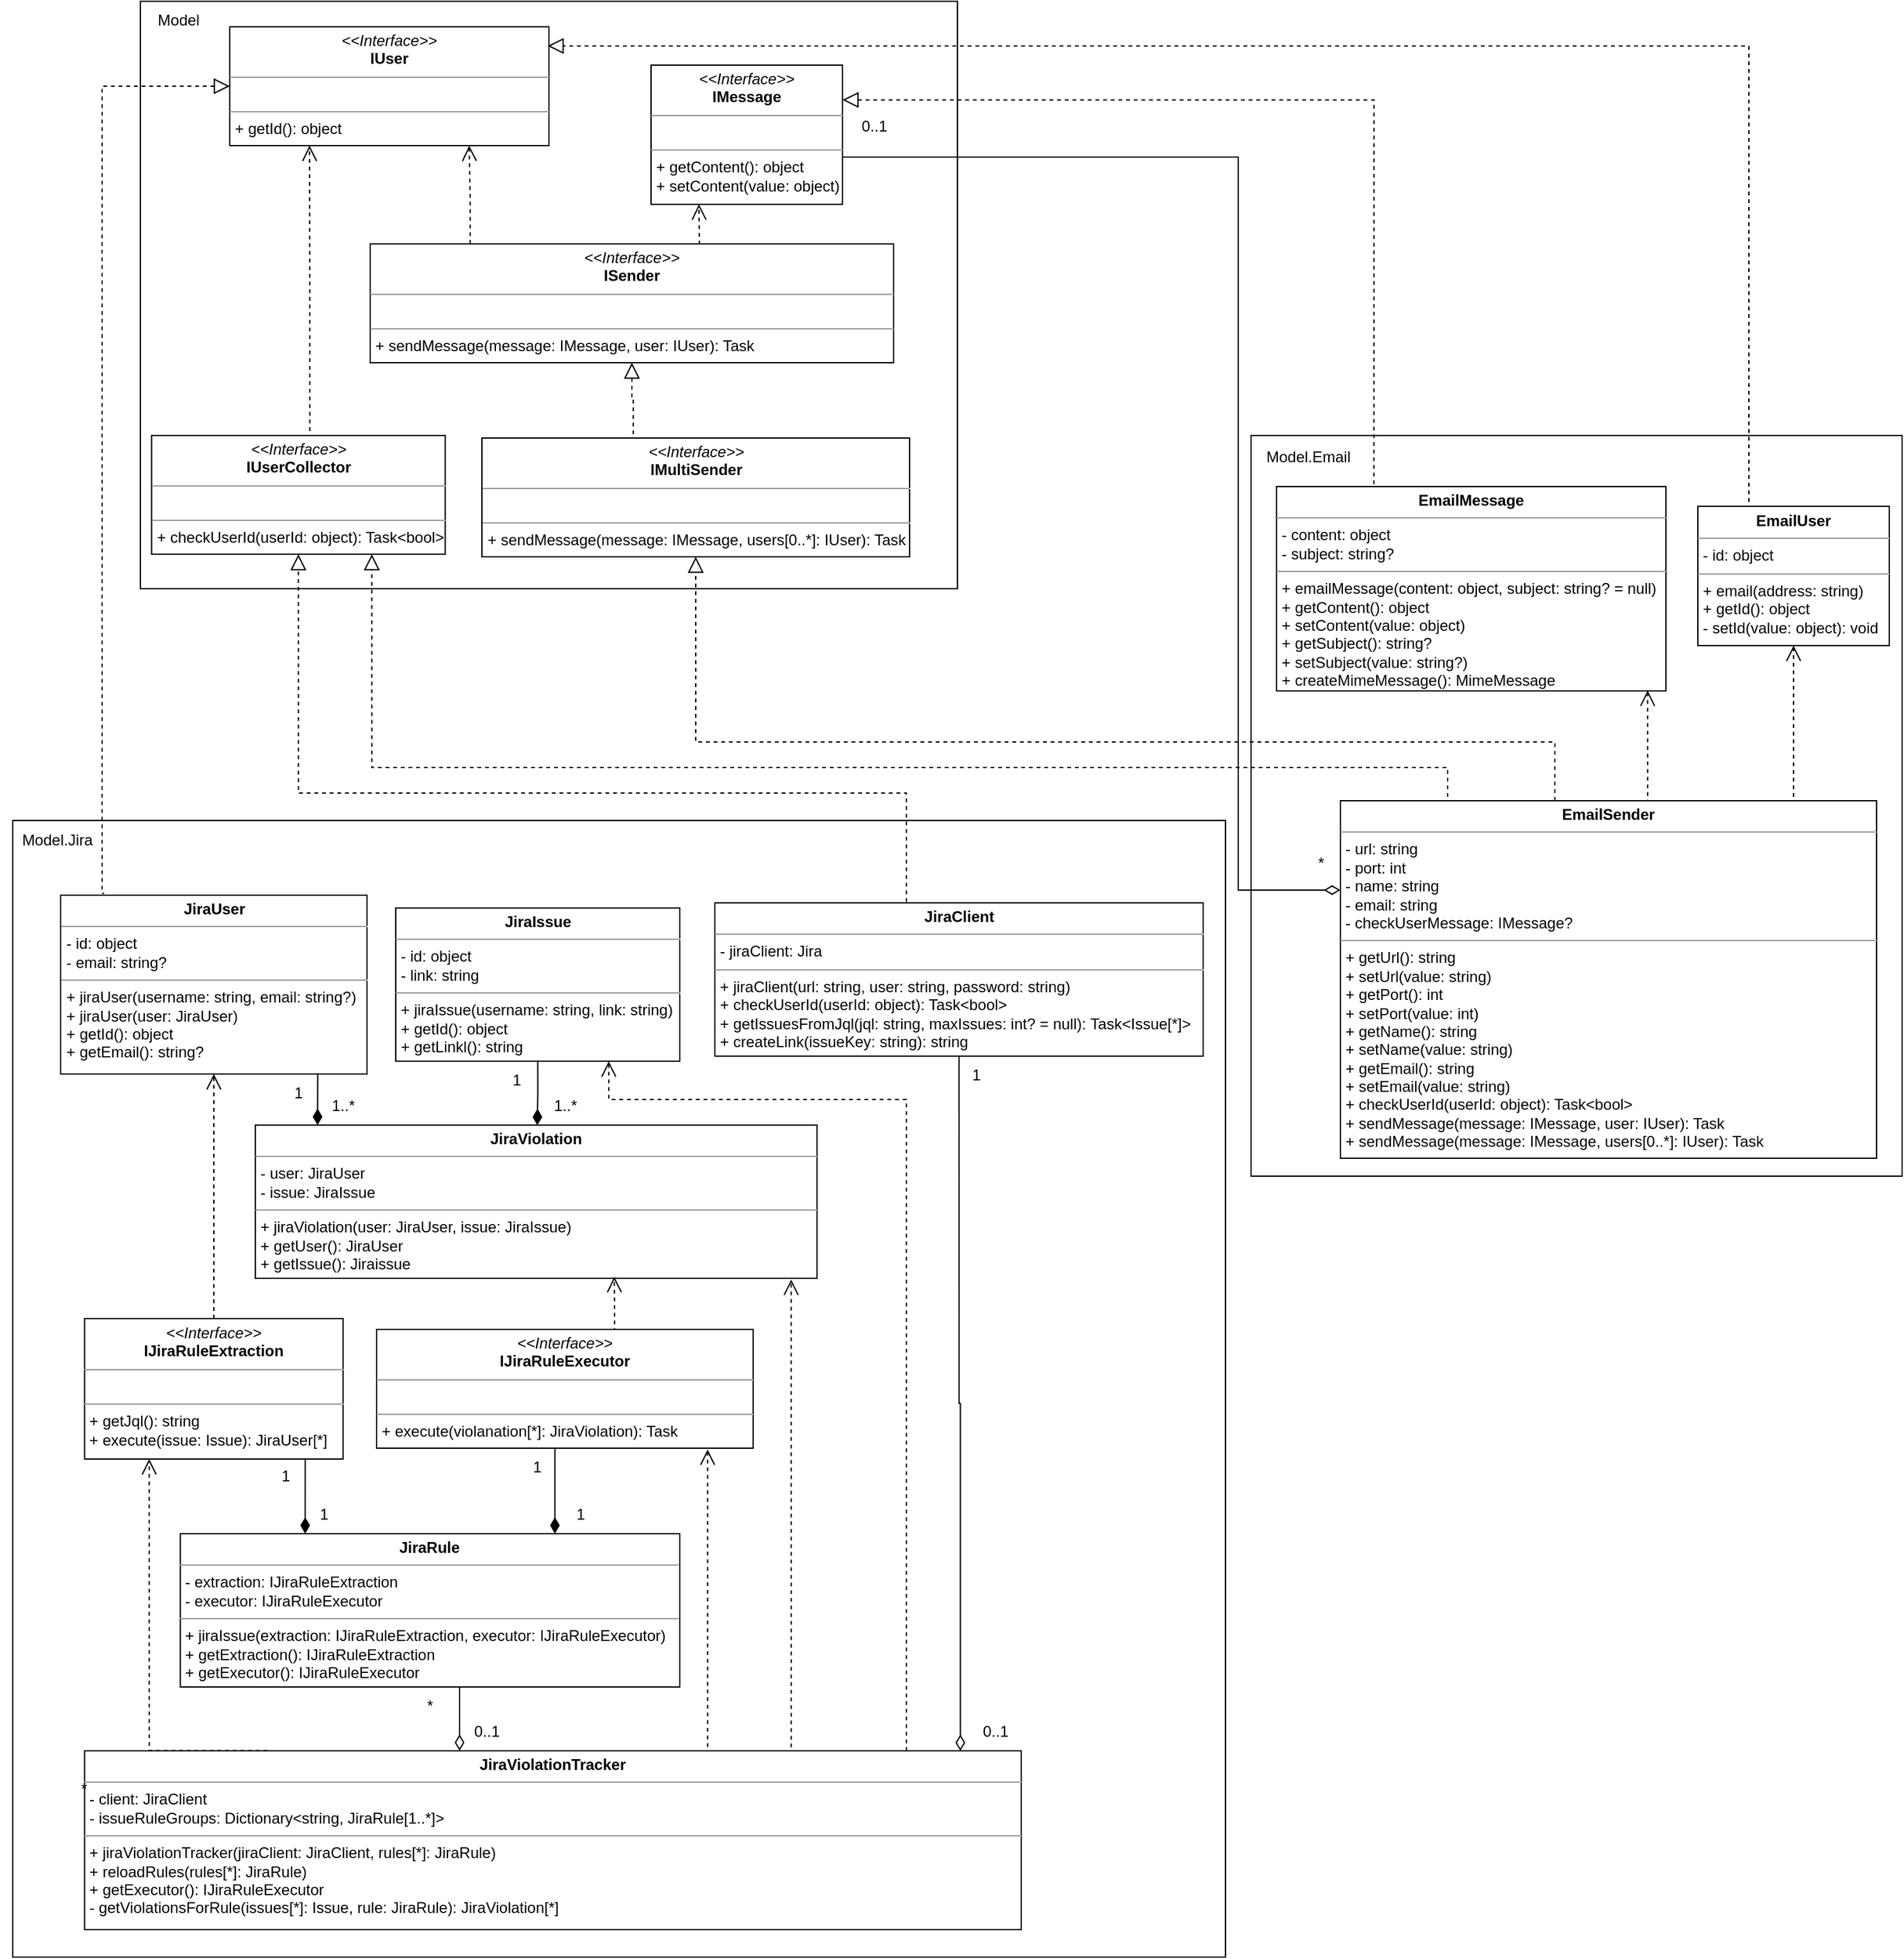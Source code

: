 <mxfile version="24.2.7" type="device" pages="2">
  <diagram name="Page-1" id="c4acf3e9-155e-7222-9cf6-157b1a14988f">
    <mxGraphModel dx="1723" dy="995" grid="1" gridSize="10" guides="1" tooltips="1" connect="1" arrows="1" fold="1" page="1" pageScale="1" pageWidth="850" pageHeight="1100" background="none" math="0" shadow="0">
      <root>
        <mxCell id="0" />
        <mxCell id="1" parent="0" />
        <mxCell id="M7qBrIGJbLVV2UQd1HQU-116" value="" style="rounded=0;whiteSpace=wrap;html=1;gradientColor=none;fillStyle=zigzag-line;fillColor=none;" vertex="1" parent="1">
          <mxGeometry x="1030" y="350" width="510" height="580" as="geometry" />
        </mxCell>
        <mxCell id="M7qBrIGJbLVV2UQd1HQU-115" value="" style="rounded=0;whiteSpace=wrap;html=1;gradientColor=none;fillStyle=zigzag-line;fillColor=none;" vertex="1" parent="1">
          <mxGeometry x="160" y="10" width="640" height="460" as="geometry" />
        </mxCell>
        <mxCell id="M7qBrIGJbLVV2UQd1HQU-154" value="" style="rounded=0;whiteSpace=wrap;html=1;fillStyle=zigzag-line;fillColor=none;" vertex="1" parent="1">
          <mxGeometry x="60" y="651.5" width="950" height="890" as="geometry" />
        </mxCell>
        <mxCell id="5d2195bd80daf111-20" value="&lt;p style=&quot;margin:0px;margin-top:4px;text-align:center;&quot;&gt;&lt;b&gt;EmailMessage&lt;/b&gt;&lt;/p&gt;&lt;hr size=&quot;1&quot;&gt;&lt;p style=&quot;margin:0px;margin-left:4px;&quot;&gt;- content: object&lt;br&gt;- subject: string?&lt;/p&gt;&lt;hr size=&quot;1&quot;&gt;&lt;p style=&quot;margin: 0px 0px 0px 4px;&quot;&gt;+&amp;nbsp;&lt;span style=&quot;background-color: initial; text-align: center;&quot;&gt;emailMessage(&lt;/span&gt;&lt;span style=&quot;background-color: initial;&quot;&gt;content: object, subject:&amp;nbsp;&lt;/span&gt;&lt;span style=&quot;text-align: center; background-color: initial;&quot;&gt;string?&lt;/span&gt;&lt;span style=&quot;background-color: initial;&quot;&gt;&amp;nbsp;= null&lt;/span&gt;&lt;span style=&quot;background-color: initial; text-align: center;&quot;&gt;)&lt;/span&gt;&lt;/p&gt;&lt;p style=&quot;margin: 0px 0px 0px 4px;&quot;&gt;+ getContent(): object&lt;br&gt;&lt;/p&gt;&lt;p style=&quot;margin: 0px 0px 0px 4px;&quot;&gt;+ setContent(value: object)&lt;/p&gt;&lt;p style=&quot;margin: 0px 0px 0px 4px;&quot;&gt;+ getSubject(): string?&lt;br&gt;&lt;/p&gt;&lt;p style=&quot;margin: 0px 0px 0px 4px;&quot;&gt;+ setSubject(value:&amp;nbsp;&lt;span style=&quot;background-color: initial;&quot;&gt;string?&lt;/span&gt;&lt;span style=&quot;background-color: initial;&quot;&gt;)&lt;/span&gt;&lt;/p&gt;&lt;p style=&quot;margin: 0px 0px 0px 4px;&quot;&gt;+ createMimeMessage(): MimeMessage&lt;/p&gt;" style="verticalAlign=top;align=left;overflow=fill;fontSize=12;fontFamily=Helvetica;html=1;rounded=0;shadow=0;comic=0;labelBackgroundColor=none;strokeWidth=1" parent="1" vertex="1">
          <mxGeometry x="1050" y="390" width="305" height="160" as="geometry" />
        </mxCell>
        <mxCell id="M7qBrIGJbLVV2UQd1HQU-99" style="edgeStyle=orthogonalEdgeStyle;rounded=0;orthogonalLoop=1;jettySize=auto;html=1;exitX=0.191;exitY=-0.002;exitDx=0;exitDy=0;entryX=0.75;entryY=1;entryDx=0;entryDy=0;endArrow=open;endFill=0;dashed=1;endSize=10;exitPerimeter=0;" edge="1" parent="1" source="M7qBrIGJbLVV2UQd1HQU-5" target="5d2195bd80daf111-18">
          <mxGeometry relative="1" as="geometry" />
        </mxCell>
        <mxCell id="M7qBrIGJbLVV2UQd1HQU-103" style="edgeStyle=orthogonalEdgeStyle;rounded=0;orthogonalLoop=1;jettySize=auto;html=1;exitX=0.629;exitY=0.004;exitDx=0;exitDy=0;entryX=0.25;entryY=1;entryDx=0;entryDy=0;endArrow=open;endFill=0;endSize=10;dashed=1;exitPerimeter=0;" edge="1" parent="1" source="M7qBrIGJbLVV2UQd1HQU-5" target="M7qBrIGJbLVV2UQd1HQU-3">
          <mxGeometry relative="1" as="geometry" />
        </mxCell>
        <mxCell id="M7qBrIGJbLVV2UQd1HQU-5" value="&lt;p style=&quot;margin:0px;margin-top:4px;text-align:center;&quot;&gt;&lt;i&gt;&amp;lt;&amp;lt;Interface&amp;gt;&amp;gt;&lt;/i&gt;&lt;br&gt;&lt;b&gt;ISender&lt;/b&gt;&lt;/p&gt;&lt;hr size=&quot;1&quot;&gt;&lt;p style=&quot;margin:0px;margin-left:4px;&quot;&gt;&lt;br&gt;&lt;/p&gt;&lt;hr size=&quot;1&quot;&gt;&lt;p style=&quot;margin:0px;margin-left:4px;&quot;&gt;+ sendMessage(message:&amp;nbsp;&lt;span style=&quot;background-color: initial;&quot;&gt;IMessage&lt;/span&gt;&lt;span style=&quot;background-color: initial;&quot;&gt;, user:&amp;nbsp;&lt;/span&gt;&lt;span style=&quot;background-color: initial;&quot;&gt;IUser&lt;/span&gt;&lt;span style=&quot;background-color: initial;&quot;&gt;): Task&lt;/span&gt;&lt;/p&gt;" style="verticalAlign=top;align=left;overflow=fill;fontSize=12;fontFamily=Helvetica;html=1;rounded=0;shadow=0;comic=0;labelBackgroundColor=none;strokeWidth=1" vertex="1" parent="1">
          <mxGeometry x="340" y="200" width="410" height="93" as="geometry" />
        </mxCell>
        <mxCell id="M7qBrIGJbLVV2UQd1HQU-106" style="edgeStyle=orthogonalEdgeStyle;rounded=0;orthogonalLoop=1;jettySize=auto;html=1;exitX=1;exitY=0.25;exitDx=0;exitDy=0;entryX=0.25;entryY=0;entryDx=0;entryDy=0;endArrow=none;endFill=0;startArrow=block;startFill=0;dashed=1;endSize=6;startSize=10;" edge="1" parent="1" source="M7qBrIGJbLVV2UQd1HQU-3" target="5d2195bd80daf111-20">
          <mxGeometry relative="1" as="geometry" />
        </mxCell>
        <mxCell id="M7qBrIGJbLVV2UQd1HQU-117" style="edgeStyle=orthogonalEdgeStyle;rounded=0;orthogonalLoop=1;jettySize=auto;html=1;exitX=1;exitY=0.75;exitDx=0;exitDy=0;entryX=0;entryY=0.25;entryDx=0;entryDy=0;endArrow=diamondThin;endFill=0;endSize=10;" edge="1" parent="1" source="M7qBrIGJbLVV2UQd1HQU-3" target="M7qBrIGJbLVV2UQd1HQU-21">
          <mxGeometry relative="1" as="geometry">
            <Array as="points">
              <mxPoint x="1020" y="132" />
              <mxPoint x="1020" y="706" />
            </Array>
          </mxGeometry>
        </mxCell>
        <mxCell id="M7qBrIGJbLVV2UQd1HQU-3" value="&lt;p style=&quot;margin:0px;margin-top:4px;text-align:center;&quot;&gt;&lt;i&gt;&amp;lt;&amp;lt;Interface&amp;gt;&amp;gt;&lt;/i&gt;&lt;br&gt;&lt;b&gt;IMessage&lt;/b&gt;&lt;/p&gt;&lt;hr size=&quot;1&quot;&gt;&lt;p style=&quot;margin:0px;margin-left:4px;&quot;&gt;&lt;br&gt;&lt;/p&gt;&lt;hr size=&quot;1&quot;&gt;&lt;p style=&quot;margin:0px;margin-left:4px;&quot;&gt;+ getContent(): object&lt;br&gt;&lt;/p&gt;&lt;p style=&quot;margin:0px;margin-left:4px;&quot;&gt;+ setContent(value:&amp;nbsp;&lt;span style=&quot;background-color: initial;&quot;&gt;object&lt;/span&gt;&lt;span style=&quot;background-color: initial;&quot;&gt;)&lt;/span&gt;&lt;/p&gt;" style="verticalAlign=top;align=left;overflow=fill;fontSize=12;fontFamily=Helvetica;html=1;rounded=0;shadow=0;comic=0;labelBackgroundColor=none;strokeWidth=1" vertex="1" parent="1">
          <mxGeometry x="560" y="60" width="150" height="109" as="geometry" />
        </mxCell>
        <mxCell id="M7qBrIGJbLVV2UQd1HQU-14" style="edgeStyle=orthogonalEdgeStyle;rounded=0;orthogonalLoop=1;jettySize=auto;html=1;exitX=0.354;exitY=0.032;exitDx=0;exitDy=0;entryX=0.5;entryY=1;entryDx=0;entryDy=0;dashed=1;endArrow=block;endFill=0;endSize=10;exitPerimeter=0;" edge="1" parent="1" source="M7qBrIGJbLVV2UQd1HQU-9" target="M7qBrIGJbLVV2UQd1HQU-5">
          <mxGeometry relative="1" as="geometry" />
        </mxCell>
        <mxCell id="M7qBrIGJbLVV2UQd1HQU-9" value="&lt;p style=&quot;margin:0px;margin-top:4px;text-align:center;&quot;&gt;&lt;i&gt;&amp;lt;&amp;lt;Interface&amp;gt;&amp;gt;&lt;/i&gt;&lt;br&gt;&lt;b&gt;IMultiSender&lt;/b&gt;&lt;/p&gt;&lt;hr size=&quot;1&quot;&gt;&lt;p style=&quot;margin:0px;margin-left:4px;&quot;&gt;&lt;br&gt;&lt;/p&gt;&lt;hr size=&quot;1&quot;&gt;&lt;p style=&quot;margin:0px;margin-left:4px;&quot;&gt;+ sendMessage(message:&amp;nbsp;&lt;span style=&quot;background-color: initial;&quot;&gt;IMessage&lt;/span&gt;&lt;span style=&quot;background-color: initial;&quot;&gt;, users&lt;/span&gt;&lt;span style=&quot;background-color: initial;&quot;&gt;[0..*]&lt;/span&gt;&lt;span style=&quot;background-color: initial;&quot;&gt;:&amp;nbsp;&lt;/span&gt;&lt;span style=&quot;background-color: initial;&quot;&gt;IUser&lt;/span&gt;&lt;span style=&quot;background-color: initial;&quot;&gt;): Task&lt;/span&gt;&lt;/p&gt;" style="verticalAlign=top;align=left;overflow=fill;fontSize=12;fontFamily=Helvetica;html=1;rounded=0;shadow=0;comic=0;labelBackgroundColor=none;strokeWidth=1" vertex="1" parent="1">
          <mxGeometry x="427.5" y="352" width="335" height="93" as="geometry" />
        </mxCell>
        <mxCell id="M7qBrIGJbLVV2UQd1HQU-34" style="edgeStyle=orthogonalEdgeStyle;rounded=0;orthogonalLoop=1;jettySize=auto;html=1;exitX=0.5;exitY=0;exitDx=0;exitDy=0;entryX=0.5;entryY=1;entryDx=0;entryDy=0;endArrow=block;endFill=0;endSize=10;dashed=1;" edge="1" parent="1" source="M7qBrIGJbLVV2UQd1HQU-21" target="M7qBrIGJbLVV2UQd1HQU-9">
          <mxGeometry relative="1" as="geometry">
            <Array as="points">
              <mxPoint x="1268" y="590" />
              <mxPoint x="595" y="590" />
            </Array>
          </mxGeometry>
        </mxCell>
        <mxCell id="M7qBrIGJbLVV2UQd1HQU-112" style="edgeStyle=orthogonalEdgeStyle;rounded=0;orthogonalLoop=1;jettySize=auto;html=1;exitX=0.5;exitY=0;exitDx=0;exitDy=0;entryX=0.5;entryY=1;entryDx=0;entryDy=0;endArrow=block;endFill=0;dashed=1;endSize=10;" edge="1" parent="1" source="M7qBrIGJbLVV2UQd1HQU-28" target="M7qBrIGJbLVV2UQd1HQU-1">
          <mxGeometry relative="1" as="geometry">
            <Array as="points">
              <mxPoint x="760" y="716" />
              <mxPoint x="760" y="630" />
              <mxPoint x="284" y="630" />
            </Array>
          </mxGeometry>
        </mxCell>
        <mxCell id="M7qBrIGJbLVV2UQd1HQU-143" style="edgeStyle=orthogonalEdgeStyle;rounded=0;orthogonalLoop=1;jettySize=auto;html=1;exitX=0.5;exitY=1;exitDx=0;exitDy=0;entryX=0.935;entryY=0.001;entryDx=0;entryDy=0;endArrow=diamondThin;endFill=0;endSize=10;entryPerimeter=0;" edge="1" parent="1" source="M7qBrIGJbLVV2UQd1HQU-28" target="M7qBrIGJbLVV2UQd1HQU-72">
          <mxGeometry relative="1" as="geometry" />
        </mxCell>
        <mxCell id="M7qBrIGJbLVV2UQd1HQU-28" value="&lt;p style=&quot;margin:0px;margin-top:4px;text-align:center;&quot;&gt;&lt;b&gt;JiraClient&lt;/b&gt;&lt;/p&gt;&lt;hr size=&quot;1&quot;&gt;&lt;p style=&quot;margin:0px;margin-left:4px;&quot;&gt;- jiraClient: Jira&lt;br&gt;&lt;/p&gt;&lt;hr size=&quot;1&quot;&gt;&lt;p style=&quot;margin: 0px 0px 0px 4px;&quot;&gt;&lt;span style=&quot;background-color: initial;&quot;&gt;+ jiraClient(url: string, user:&amp;nbsp;&lt;/span&gt;&lt;span style=&quot;background-color: initial;&quot;&gt;string&lt;/span&gt;&lt;span style=&quot;background-color: initial;&quot;&gt;, password:&amp;nbsp;&lt;/span&gt;&lt;span style=&quot;background-color: initial;&quot;&gt;string&lt;/span&gt;&lt;span style=&quot;background-color: initial;&quot;&gt;)&lt;/span&gt;&lt;/p&gt;&lt;p style=&quot;margin: 0px 0px 0px 4px;&quot;&gt;+&amp;nbsp;&lt;span style=&quot;background-color: initial;&quot;&gt;checkUserId(userId:&amp;nbsp;&lt;/span&gt;&lt;span style=&quot;background-color: initial;&quot;&gt;object&lt;/span&gt;&lt;span style=&quot;background-color: initial;&quot;&gt;): Task&amp;lt;bool&amp;gt;&lt;/span&gt;&lt;/p&gt;&lt;p style=&quot;margin: 0px 0px 0px 4px;&quot;&gt;&lt;span style=&quot;background-color: initial;&quot;&gt;+&amp;nbsp;&lt;/span&gt;&lt;span style=&quot;background-color: initial;&quot;&gt;getIssuesFromJql(&lt;/span&gt;&lt;span style=&quot;background-color: initial;&quot;&gt;jql:&amp;nbsp;&lt;/span&gt;&lt;span style=&quot;background-color: initial;&quot;&gt;string&lt;/span&gt;&lt;span style=&quot;background-color: initial;&quot;&gt;,&lt;/span&gt;&lt;span style=&quot;background-color: initial;&quot;&gt;&amp;nbsp;maxIssues:&amp;nbsp;&lt;/span&gt;&lt;span style=&quot;background-color: initial;&quot;&gt;int?&lt;/span&gt;&lt;span style=&quot;background-color: initial;&quot;&gt;&amp;nbsp;= null):&amp;nbsp;&lt;/span&gt;&lt;span style=&quot;background-color: initial;&quot;&gt;Task&amp;lt;Issue[*]&amp;gt;&lt;/span&gt;&lt;/p&gt;&lt;p style=&quot;margin: 0px 0px 0px 4px;&quot;&gt;&lt;span style=&quot;background-color: initial;&quot;&gt;+&amp;nbsp;&lt;/span&gt;&lt;span style=&quot;background-color: initial;&quot;&gt;createLink(issueKey:&amp;nbsp;&lt;/span&gt;&lt;span style=&quot;background-color: initial;&quot;&gt;string&lt;/span&gt;&lt;span style=&quot;background-color: initial;&quot;&gt;): string&lt;/span&gt;&lt;/p&gt;" style="verticalAlign=top;align=left;overflow=fill;fontSize=12;fontFamily=Helvetica;html=1;rounded=0;shadow=0;comic=0;labelBackgroundColor=none;strokeWidth=1" vertex="1" parent="1">
          <mxGeometry x="610" y="716" width="382.5" height="120" as="geometry" />
        </mxCell>
        <mxCell id="5d2195bd80daf111-18" value="&lt;p style=&quot;margin:0px;margin-top:4px;text-align:center;&quot;&gt;&lt;i&gt;&amp;lt;&amp;lt;Interface&amp;gt;&amp;gt;&lt;/i&gt;&lt;br&gt;&lt;b&gt;IUser&lt;/b&gt;&lt;/p&gt;&lt;hr size=&quot;1&quot;&gt;&lt;p style=&quot;margin:0px;margin-left:4px;&quot;&gt;&lt;br&gt;&lt;/p&gt;&lt;hr size=&quot;1&quot;&gt;&lt;p style=&quot;margin:0px;margin-left:4px;&quot;&gt;+ getId(): object&lt;br&gt;&lt;/p&gt;" style="verticalAlign=top;align=left;overflow=fill;fontSize=12;fontFamily=Helvetica;html=1;rounded=0;shadow=0;comic=0;labelBackgroundColor=none;strokeWidth=1" parent="1" vertex="1">
          <mxGeometry x="230" y="30" width="250" height="93" as="geometry" />
        </mxCell>
        <mxCell id="M7qBrIGJbLVV2UQd1HQU-125" style="edgeStyle=orthogonalEdgeStyle;rounded=0;orthogonalLoop=1;jettySize=auto;html=1;exitX=0.839;exitY=1.003;exitDx=0;exitDy=0;entryX=0;entryY=1;entryDx=0;entryDy=0;endArrow=diamondThin;endFill=1;endSize=10;exitPerimeter=0;" edge="1" parent="1" source="M7qBrIGJbLVV2UQd1HQU-37" target="M7qBrIGJbLVV2UQd1HQU-128">
          <mxGeometry relative="1" as="geometry" />
        </mxCell>
        <mxCell id="M7qBrIGJbLVV2UQd1HQU-37" value="&lt;p style=&quot;margin:0px;margin-top:4px;text-align:center;&quot;&gt;&lt;b&gt;JiraUser&lt;/b&gt;&lt;/p&gt;&lt;hr size=&quot;1&quot;&gt;&lt;p style=&quot;margin:0px;margin-left:4px;&quot;&gt;- id: object&lt;br&gt;&lt;/p&gt;&lt;p style=&quot;margin:0px;margin-left:4px;&quot;&gt;- email: string?&lt;/p&gt;&lt;hr size=&quot;1&quot;&gt;&lt;p style=&quot;margin: 0px 0px 0px 4px;&quot;&gt;&lt;span style=&quot;background-color: initial;&quot;&gt;+ jiraUser(username: string, email: string?&lt;/span&gt;&lt;span style=&quot;background-color: initial;&quot;&gt;)&lt;/span&gt;&lt;/p&gt;&lt;p style=&quot;margin: 0px 0px 0px 4px;&quot;&gt;&lt;span style=&quot;background-color: initial;&quot;&gt;+ jiraUser(user: JiraUser&lt;/span&gt;&lt;span style=&quot;background-color: initial;&quot;&gt;)&lt;/span&gt;&lt;span style=&quot;background-color: initial;&quot;&gt;&lt;br&gt;&lt;/span&gt;&lt;/p&gt;&lt;p style=&quot;margin: 0px 0px 0px 4px;&quot;&gt;+ get&lt;span style=&quot;background-color: initial;&quot;&gt;Id(&lt;/span&gt;&lt;span style=&quot;background-color: initial;&quot;&gt;): object&lt;/span&gt;&lt;span style=&quot;background-color: initial;&quot;&gt;&lt;br&gt;&lt;/span&gt;&lt;/p&gt;&lt;p style=&quot;margin: 0px 0px 0px 4px;&quot;&gt;&lt;span style=&quot;background-color: initial;&quot;&gt;+&amp;nbsp;&lt;/span&gt;&lt;span style=&quot;background-color: initial;&quot;&gt;getEmail(&lt;/span&gt;&lt;span style=&quot;background-color: initial;&quot;&gt;): string?&lt;/span&gt;&lt;/p&gt;" style="verticalAlign=top;align=left;overflow=fill;fontSize=12;fontFamily=Helvetica;html=1;rounded=0;shadow=0;comic=0;labelBackgroundColor=none;strokeWidth=1" vertex="1" parent="1">
          <mxGeometry x="97.51" y="710" width="240" height="140" as="geometry" />
        </mxCell>
        <mxCell id="M7qBrIGJbLVV2UQd1HQU-40" value="&lt;p style=&quot;margin:0px;margin-top:4px;text-align:center;&quot;&gt;&lt;b&gt;JiraViolation&lt;/b&gt;&lt;/p&gt;&lt;hr size=&quot;1&quot;&gt;&lt;p style=&quot;margin:0px;margin-left:4px;&quot;&gt;- user: JiraUser&lt;br&gt;&lt;/p&gt;&lt;p style=&quot;margin:0px;margin-left:4px;&quot;&gt;- issue: JiraIssue&lt;/p&gt;&lt;hr size=&quot;1&quot;&gt;&lt;p style=&quot;margin: 0px 0px 0px 4px;&quot;&gt;&lt;span style=&quot;background-color: initial;&quot;&gt;+ jiraViolation(&lt;/span&gt;user: JiraUser&lt;span style=&quot;background-color: initial;&quot;&gt;,&amp;nbsp;&lt;/span&gt;issue: JiraIssue&lt;span style=&quot;background-color: initial;&quot;&gt;)&lt;/span&gt;&lt;/p&gt;&lt;p style=&quot;margin: 0px 0px 0px 4px;&quot;&gt;+ getUser&lt;span style=&quot;background-color: initial;&quot;&gt;(&lt;/span&gt;&lt;span style=&quot;background-color: initial;&quot;&gt;): JiraUser&lt;/span&gt;&lt;/p&gt;&lt;p style=&quot;margin: 0px 0px 0px 4px;&quot;&gt;&lt;span style=&quot;background-color: initial;&quot;&gt;+&amp;nbsp;&lt;/span&gt;&lt;span style=&quot;background-color: initial;&quot;&gt;getIssue(&lt;/span&gt;&lt;span style=&quot;background-color: initial;&quot;&gt;): Jiraissue&lt;/span&gt;&lt;/p&gt;" style="verticalAlign=top;align=left;overflow=fill;fontSize=12;fontFamily=Helvetica;html=1;rounded=0;shadow=0;comic=0;labelBackgroundColor=none;strokeWidth=1" vertex="1" parent="1">
          <mxGeometry x="250" y="890" width="440" height="120" as="geometry" />
        </mxCell>
        <mxCell id="M7qBrIGJbLVV2UQd1HQU-130" style="edgeStyle=orthogonalEdgeStyle;rounded=0;orthogonalLoop=1;jettySize=auto;html=1;exitX=0.632;exitY=0.022;exitDx=0;exitDy=0;entryX=0.639;entryY=0.99;entryDx=0;entryDy=0;endArrow=open;endFill=0;endSize=10;dashed=1;entryPerimeter=0;exitPerimeter=0;" edge="1" parent="1" source="M7qBrIGJbLVV2UQd1HQU-59" target="M7qBrIGJbLVV2UQd1HQU-40">
          <mxGeometry relative="1" as="geometry" />
        </mxCell>
        <mxCell id="M7qBrIGJbLVV2UQd1HQU-134" style="edgeStyle=orthogonalEdgeStyle;rounded=0;orthogonalLoop=1;jettySize=auto;html=1;exitX=0.5;exitY=1;exitDx=0;exitDy=0;entryX=0.75;entryY=0;entryDx=0;entryDy=0;endArrow=diamondThin;endFill=1;endSize=10;" edge="1" parent="1" source="M7qBrIGJbLVV2UQd1HQU-59" target="M7qBrIGJbLVV2UQd1HQU-56">
          <mxGeometry relative="1" as="geometry">
            <Array as="points">
              <mxPoint x="485" y="1143" />
            </Array>
          </mxGeometry>
        </mxCell>
        <mxCell id="M7qBrIGJbLVV2UQd1HQU-59" value="&lt;p style=&quot;margin:0px;margin-top:4px;text-align:center;&quot;&gt;&lt;i&gt;&amp;lt;&amp;lt;Interface&amp;gt;&amp;gt;&lt;/i&gt;&lt;br&gt;&lt;b&gt;IJiraRuleExecutor&lt;/b&gt;&lt;/p&gt;&lt;hr size=&quot;1&quot;&gt;&lt;p style=&quot;margin:0px;margin-left:4px;&quot;&gt;&lt;br&gt;&lt;/p&gt;&lt;hr size=&quot;1&quot;&gt;&lt;p style=&quot;margin:0px;margin-left:4px;&quot;&gt;+ execute(violanation&lt;span style=&quot;text-align: center; background-color: initial;&quot;&gt;[*]&lt;/span&gt;&lt;span style=&quot;background-color: initial;&quot;&gt;:&amp;nbsp;&lt;/span&gt;&lt;span style=&quot;background-color: initial; text-align: center;&quot;&gt;JiraViolation&lt;/span&gt;&lt;span style=&quot;background-color: initial;&quot;&gt;): Task&lt;/span&gt;&lt;/p&gt;" style="verticalAlign=top;align=left;overflow=fill;fontSize=12;fontFamily=Helvetica;html=1;rounded=0;shadow=0;comic=0;labelBackgroundColor=none;strokeWidth=1" vertex="1" parent="1">
          <mxGeometry x="345" y="1050" width="295" height="93" as="geometry" />
        </mxCell>
        <mxCell id="M7qBrIGJbLVV2UQd1HQU-133" style="edgeStyle=orthogonalEdgeStyle;rounded=0;orthogonalLoop=1;jettySize=auto;html=1;exitX=0.5;exitY=0;exitDx=0;exitDy=0;entryX=0.5;entryY=1;entryDx=0;entryDy=0;dashed=1;endArrow=open;endFill=0;endSize=10;" edge="1" parent="1" source="M7qBrIGJbLVV2UQd1HQU-60" target="M7qBrIGJbLVV2UQd1HQU-37">
          <mxGeometry relative="1" as="geometry" />
        </mxCell>
        <mxCell id="M7qBrIGJbLVV2UQd1HQU-135" style="edgeStyle=orthogonalEdgeStyle;rounded=0;orthogonalLoop=1;jettySize=auto;html=1;exitX=0.5;exitY=1;exitDx=0;exitDy=0;entryX=0.25;entryY=0;entryDx=0;entryDy=0;endArrow=diamondThin;endFill=1;endSize=10;" edge="1" parent="1" source="M7qBrIGJbLVV2UQd1HQU-60" target="M7qBrIGJbLVV2UQd1HQU-56">
          <mxGeometry relative="1" as="geometry">
            <Array as="points">
              <mxPoint x="289" y="1152" />
            </Array>
          </mxGeometry>
        </mxCell>
        <mxCell id="M7qBrIGJbLVV2UQd1HQU-60" value="&lt;p style=&quot;margin:0px;margin-top:4px;text-align:center;&quot;&gt;&lt;i&gt;&amp;lt;&amp;lt;Interface&amp;gt;&amp;gt;&lt;/i&gt;&lt;br&gt;&lt;b&gt;IJiraRule&lt;/b&gt;&lt;span style=&quot;background-color: initial; text-align: left;&quot;&gt;&lt;b&gt;Extraction&lt;/b&gt;&lt;/span&gt;&lt;/p&gt;&lt;hr size=&quot;1&quot;&gt;&lt;p style=&quot;margin:0px;margin-left:4px;&quot;&gt;&lt;br&gt;&lt;/p&gt;&lt;hr size=&quot;1&quot;&gt;&lt;p style=&quot;margin:0px;margin-left:4px;&quot;&gt;+ getJql(): string&lt;br&gt;+ execute(issue:&amp;nbsp;&lt;span style=&quot;text-align: center;&quot;&gt;I&lt;/span&gt;&lt;span style=&quot;text-align: center;&quot;&gt;ssue&lt;/span&gt;&lt;span style=&quot;background-color: initial;&quot;&gt;): JiraUser[*]&lt;/span&gt;&lt;/p&gt;" style="verticalAlign=top;align=left;overflow=fill;fontSize=12;fontFamily=Helvetica;html=1;rounded=0;shadow=0;comic=0;labelBackgroundColor=none;strokeWidth=1" vertex="1" parent="1">
          <mxGeometry x="116.26" y="1041.5" width="202.5" height="110" as="geometry" />
        </mxCell>
        <mxCell id="M7qBrIGJbLVV2UQd1HQU-147" style="edgeStyle=orthogonalEdgeStyle;rounded=0;orthogonalLoop=1;jettySize=auto;html=1;exitX=0.667;exitY=0.011;exitDx=0;exitDy=0;entryX=0.879;entryY=1.011;entryDx=0;entryDy=0;endArrow=open;endFill=0;dashed=1;endSize=10;entryPerimeter=0;exitPerimeter=0;" edge="1" parent="1" source="M7qBrIGJbLVV2UQd1HQU-72" target="M7qBrIGJbLVV2UQd1HQU-59">
          <mxGeometry relative="1" as="geometry">
            <Array as="points">
              <mxPoint x="606" y="1380" />
              <mxPoint x="604" y="1380" />
            </Array>
          </mxGeometry>
        </mxCell>
        <mxCell id="M7qBrIGJbLVV2UQd1HQU-150" style="edgeStyle=orthogonalEdgeStyle;rounded=0;orthogonalLoop=1;jettySize=auto;html=1;exitX=0.195;exitY=-0.002;exitDx=0;exitDy=0;entryX=0.25;entryY=1;entryDx=0;entryDy=0;dashed=1;endArrow=open;endFill=0;endSize=10;exitPerimeter=0;" edge="1" parent="1" source="M7qBrIGJbLVV2UQd1HQU-72" target="M7qBrIGJbLVV2UQd1HQU-60">
          <mxGeometry relative="1" as="geometry">
            <Array as="points">
              <mxPoint x="167" y="1380" />
            </Array>
          </mxGeometry>
        </mxCell>
        <mxCell id="M7qBrIGJbLVV2UQd1HQU-151" style="edgeStyle=orthogonalEdgeStyle;rounded=0;orthogonalLoop=1;jettySize=auto;html=1;exitX=0.75;exitY=0;exitDx=0;exitDy=0;entryX=0.954;entryY=1.008;entryDx=0;entryDy=0;endArrow=open;endFill=0;dashed=1;endSize=10;entryPerimeter=0;" edge="1" parent="1" source="M7qBrIGJbLVV2UQd1HQU-72" target="M7qBrIGJbLVV2UQd1HQU-40">
          <mxGeometry relative="1" as="geometry">
            <Array as="points">
              <mxPoint x="670" y="1380" />
            </Array>
          </mxGeometry>
        </mxCell>
        <mxCell id="M7qBrIGJbLVV2UQd1HQU-72" value="&lt;p style=&quot;margin:0px;margin-top:4px;text-align:center;&quot;&gt;&lt;b&gt;JiraViolationTracker&lt;/b&gt;&lt;br&gt;&lt;/p&gt;&lt;hr size=&quot;1&quot;&gt;&lt;p style=&quot;margin:0px;margin-left:4px;&quot;&gt;&lt;span style=&quot;background-color: initial;&quot;&gt;- client: JiraClient&lt;/span&gt;&lt;br&gt;&lt;/p&gt;&lt;p style=&quot;margin: 0px 0px 0px 4px;&quot;&gt;- issueRuleGroups: Dictionary&amp;lt;string, JiraRule[1..*]&amp;gt;&lt;/p&gt;&lt;hr size=&quot;1&quot;&gt;&lt;p style=&quot;margin: 0px 0px 0px 4px;&quot;&gt;&lt;span style=&quot;background-color: initial;&quot;&gt;+ j&lt;/span&gt;&lt;span style=&quot;text-align: center;&quot;&gt;iraViolationTracker&lt;/span&gt;&lt;span style=&quot;background-color: initial;&quot;&gt;(&lt;/span&gt;&lt;span style=&quot;background-color: initial;&quot;&gt;jiraClient:&amp;nbsp;&lt;/span&gt;&lt;span style=&quot;background-color: initial;&quot;&gt;JiraClient&lt;/span&gt;&lt;span style=&quot;background-color: initial;&quot;&gt;, rules[*]:&amp;nbsp;&lt;/span&gt;&lt;span style=&quot;background-color: initial;&quot;&gt;JiraRule&lt;/span&gt;&lt;span style=&quot;background-color: initial;&quot;&gt;)&lt;/span&gt;&lt;/p&gt;&lt;p style=&quot;margin: 0px 0px 0px 4px;&quot;&gt;+&amp;nbsp;&lt;span style=&quot;background-color: initial;&quot;&gt;reloadRules(rules[*]: JiraRule)&lt;/span&gt;&lt;/p&gt;&lt;p style=&quot;margin: 0px 0px 0px 4px;&quot;&gt;&lt;span style=&quot;background-color: initial;&quot;&gt;+&amp;nbsp;&lt;/span&gt;&lt;span style=&quot;background-color: initial;&quot;&gt;getE&lt;/span&gt;&lt;span style=&quot;background-color: initial;&quot;&gt;xecutor(): IJiraRuleExecutor&lt;/span&gt;&lt;/p&gt;&lt;p style=&quot;margin: 0px 0px 0px 4px;&quot;&gt;&lt;span style=&quot;background-color: initial;&quot;&gt;- getViolationsForRule(issues[*]: Issue, rule: JiraRule): JiraViolation[*]&lt;/span&gt;&lt;/p&gt;" style="verticalAlign=top;align=left;overflow=fill;fontSize=12;fontFamily=Helvetica;html=1;rounded=0;shadow=0;comic=0;labelBackgroundColor=none;strokeWidth=1" vertex="1" parent="1">
          <mxGeometry x="116.26" y="1380" width="733.74" height="140" as="geometry" />
        </mxCell>
        <mxCell id="M7qBrIGJbLVV2UQd1HQU-79" value="*" style="text;html=1;align=center;verticalAlign=middle;whiteSpace=wrap;rounded=0;" vertex="1" parent="1">
          <mxGeometry x="106.25" y="1400" width="20" height="20" as="geometry" />
        </mxCell>
        <mxCell id="M7qBrIGJbLVV2UQd1HQU-110" style="edgeStyle=orthogonalEdgeStyle;rounded=0;orthogonalLoop=1;jettySize=auto;html=1;exitX=0.75;exitY=0;exitDx=0;exitDy=0;entryX=0.953;entryY=0.998;entryDx=0;entryDy=0;endArrow=open;endFill=0;dashed=1;endSize=10;entryPerimeter=0;" edge="1" parent="1" source="M7qBrIGJbLVV2UQd1HQU-21" target="5d2195bd80daf111-20">
          <mxGeometry relative="1" as="geometry">
            <Array as="points">
              <mxPoint x="1341" y="636" />
            </Array>
          </mxGeometry>
        </mxCell>
        <mxCell id="M7qBrIGJbLVV2UQd1HQU-111" style="edgeStyle=orthogonalEdgeStyle;rounded=0;orthogonalLoop=1;jettySize=auto;html=1;exitX=1;exitY=0.25;exitDx=0;exitDy=0;entryX=0.5;entryY=1;entryDx=0;entryDy=0;endArrow=open;endFill=0;dashed=1;endSize=10;" edge="1" parent="1" source="M7qBrIGJbLVV2UQd1HQU-21" target="M7qBrIGJbLVV2UQd1HQU-18">
          <mxGeometry relative="1" as="geometry">
            <Array as="points">
              <mxPoint x="1455" y="706" />
            </Array>
          </mxGeometry>
        </mxCell>
        <mxCell id="M7qBrIGJbLVV2UQd1HQU-21" value="&lt;p style=&quot;margin:0px;margin-top:4px;text-align:center;&quot;&gt;&lt;b&gt;EmailSender&lt;/b&gt;&lt;/p&gt;&lt;hr size=&quot;1&quot;&gt;&lt;p style=&quot;margin:0px;margin-left:4px;&quot;&gt;- url: string&lt;br&gt;- port: int&lt;/p&gt;&lt;p style=&quot;margin:0px;margin-left:4px;&quot;&gt;- name: string&lt;/p&gt;&lt;p style=&quot;margin:0px;margin-left:4px;&quot;&gt;- email: string&lt;/p&gt;&lt;p style=&quot;margin:0px;margin-left:4px;&quot;&gt;- checkUserMessage: IMessage?&lt;/p&gt;&lt;hr size=&quot;1&quot;&gt;&lt;p style=&quot;margin: 0px 0px 0px 4px;&quot;&gt;&lt;span style=&quot;background-color: initial;&quot;&gt;+ getUrl(): string&lt;/span&gt;&lt;br&gt;&lt;/p&gt;&lt;p style=&quot;margin: 0px 0px 0px 4px;&quot;&gt;+ setUrl(value: string)&lt;/p&gt;&lt;p style=&quot;margin: 0px 0px 0px 4px;&quot;&gt;+ getPort(): int&lt;br&gt;&lt;/p&gt;&lt;p style=&quot;margin: 0px 0px 0px 4px;&quot;&gt;+ setPort(value: int&lt;span style=&quot;background-color: initial;&quot;&gt;)&lt;/span&gt;&lt;/p&gt;&lt;p style=&quot;margin: 0px 0px 0px 4px;&quot;&gt;&lt;span style=&quot;background-color: initial;&quot;&gt;+ getName(): string&lt;/span&gt;&lt;br&gt;&lt;/p&gt;&lt;p style=&quot;margin: 0px 0px 0px 4px;&quot;&gt;+ setName(value: string)&lt;/p&gt;&lt;p style=&quot;margin: 0px 0px 0px 4px;&quot;&gt;&lt;span style=&quot;background-color: initial;&quot;&gt;+ getEmail(): string&lt;/span&gt;&lt;br&gt;&lt;/p&gt;&lt;p style=&quot;margin: 0px 0px 0px 4px;&quot;&gt;+ setEmail(value: string)&lt;/p&gt;&lt;p style=&quot;margin: 0px 0px 0px 4px;&quot;&gt;+&amp;nbsp;&lt;span style=&quot;background-color: initial;&quot;&gt;checkUserId(userId:&amp;nbsp;&lt;/span&gt;&lt;span style=&quot;background-color: initial;&quot;&gt;object&lt;/span&gt;&lt;span style=&quot;background-color: initial;&quot;&gt;): Task&amp;lt;bool&amp;gt;&lt;/span&gt;&lt;/p&gt;&lt;p style=&quot;margin: 0px 0px 0px 4px;&quot;&gt;+ sendMessage(message:&amp;nbsp;&lt;span style=&quot;background-color: initial;&quot;&gt;IMessage&lt;/span&gt;&lt;span style=&quot;background-color: initial;&quot;&gt;, user:&amp;nbsp;&lt;/span&gt;&lt;span style=&quot;background-color: initial;&quot;&gt;IUser&lt;/span&gt;&lt;span style=&quot;background-color: initial;&quot;&gt;): Task&lt;/span&gt;&lt;br&gt;&lt;/p&gt;&lt;p style=&quot;margin: 0px 0px 0px 4px;&quot;&gt;+ sendMessage(message:&amp;nbsp;&lt;span style=&quot;background-color: initial;&quot;&gt;IMessage&lt;/span&gt;&lt;span style=&quot;background-color: initial;&quot;&gt;, users&lt;/span&gt;&lt;span style=&quot;background-color: initial;&quot;&gt;[0..*]&lt;/span&gt;&lt;span style=&quot;background-color: initial;&quot;&gt;:&amp;nbsp;&lt;/span&gt;&lt;span style=&quot;background-color: initial;&quot;&gt;IUser&lt;/span&gt;&lt;span style=&quot;background-color: initial;&quot;&gt;): Task&lt;/span&gt;&lt;/p&gt;" style="verticalAlign=top;align=left;overflow=fill;fontSize=12;fontFamily=Helvetica;html=1;rounded=0;shadow=0;comic=0;labelBackgroundColor=none;strokeWidth=1" vertex="1" parent="1">
          <mxGeometry x="1100" y="636" width="420" height="280" as="geometry" />
        </mxCell>
        <mxCell id="M7qBrIGJbLVV2UQd1HQU-105" style="edgeStyle=orthogonalEdgeStyle;rounded=0;orthogonalLoop=1;jettySize=auto;html=1;exitX=0.25;exitY=0;exitDx=0;exitDy=0;entryX=0.996;entryY=0.156;entryDx=0;entryDy=0;endArrow=block;endFill=0;dashed=1;endSize=10;entryPerimeter=0;" edge="1" parent="1" source="M7qBrIGJbLVV2UQd1HQU-18" target="5d2195bd80daf111-18">
          <mxGeometry relative="1" as="geometry">
            <Array as="points">
              <mxPoint x="1420" y="405" />
              <mxPoint x="1420" y="45" />
              <mxPoint x="479" y="45" />
            </Array>
          </mxGeometry>
        </mxCell>
        <mxCell id="M7qBrIGJbLVV2UQd1HQU-18" value="&lt;p style=&quot;margin:0px;margin-top:4px;text-align:center;&quot;&gt;&lt;b&gt;EmailUser&lt;/b&gt;&lt;/p&gt;&lt;hr size=&quot;1&quot;&gt;&lt;p style=&quot;margin:0px;margin-left:4px;&quot;&gt;- id: object&lt;br&gt;&lt;/p&gt;&lt;hr size=&quot;1&quot;&gt;&lt;p style=&quot;margin: 0px 0px 0px 4px;&quot;&gt;+ email(address:&amp;nbsp;&lt;span style=&quot;background-color: initial;&quot;&gt;string&lt;/span&gt;&lt;span style=&quot;background-color: initial;&quot;&gt;)&lt;/span&gt;&lt;/p&gt;&lt;p style=&quot;margin: 0px 0px 0px 4px;&quot;&gt;+ getId(): object&lt;br&gt;&lt;/p&gt;&lt;p style=&quot;margin: 0px 0px 0px 4px;&quot;&gt;- setId(value:&amp;nbsp;&lt;span style=&quot;background-color: initial;&quot;&gt;object&lt;/span&gt;&lt;span style=&quot;background-color: initial;&quot;&gt;): void&lt;/span&gt;&lt;/p&gt;" style="verticalAlign=top;align=left;overflow=fill;fontSize=12;fontFamily=Helvetica;html=1;rounded=0;shadow=0;comic=0;labelBackgroundColor=none;strokeWidth=1" vertex="1" parent="1">
          <mxGeometry x="1380" y="405.5" width="150" height="109" as="geometry" />
        </mxCell>
        <mxCell id="M7qBrIGJbLVV2UQd1HQU-124" style="edgeStyle=orthogonalEdgeStyle;rounded=0;orthogonalLoop=1;jettySize=auto;html=1;exitX=0.5;exitY=1;exitDx=0;exitDy=0;endArrow=diamondThin;endFill=1;endSize=10;entryX=0.502;entryY=0.001;entryDx=0;entryDy=0;entryPerimeter=0;" edge="1" parent="1" source="M7qBrIGJbLVV2UQd1HQU-39" target="M7qBrIGJbLVV2UQd1HQU-40">
          <mxGeometry relative="1" as="geometry">
            <mxPoint x="470" y="890" as="targetPoint" />
            <Array as="points" />
          </mxGeometry>
        </mxCell>
        <mxCell id="M7qBrIGJbLVV2UQd1HQU-148" style="edgeStyle=orthogonalEdgeStyle;rounded=0;orthogonalLoop=1;jettySize=auto;html=1;exitX=0.75;exitY=1;exitDx=0;exitDy=0;dashed=1;endArrow=none;endFill=0;startArrow=open;startFill=0;startSize=10;" edge="1" parent="1" source="M7qBrIGJbLVV2UQd1HQU-39">
          <mxGeometry relative="1" as="geometry">
            <mxPoint x="760" y="1380" as="targetPoint" />
            <Array as="points">
              <mxPoint x="527" y="870" />
              <mxPoint x="760" y="870" />
            </Array>
          </mxGeometry>
        </mxCell>
        <mxCell id="M7qBrIGJbLVV2UQd1HQU-39" value="&lt;p style=&quot;margin:0px;margin-top:4px;text-align:center;&quot;&gt;&lt;b&gt;JiraIssue&lt;/b&gt;&lt;/p&gt;&lt;hr size=&quot;1&quot;&gt;&lt;p style=&quot;margin:0px;margin-left:4px;&quot;&gt;- id: object&lt;br&gt;&lt;/p&gt;&lt;p style=&quot;margin:0px;margin-left:4px;&quot;&gt;- link: string&lt;/p&gt;&lt;hr size=&quot;1&quot;&gt;&lt;p style=&quot;margin: 0px 0px 0px 4px;&quot;&gt;&lt;span style=&quot;background-color: initial;&quot;&gt;+ jiraIssue(username: string, link: string&lt;/span&gt;&lt;span style=&quot;background-color: initial;&quot;&gt;)&lt;/span&gt;&lt;/p&gt;&lt;p style=&quot;margin: 0px 0px 0px 4px;&quot;&gt;+ get&lt;span style=&quot;background-color: initial;&quot;&gt;Id(&lt;/span&gt;&lt;span style=&quot;background-color: initial;&quot;&gt;): object&lt;/span&gt;&lt;/p&gt;&lt;p style=&quot;margin: 0px 0px 0px 4px;&quot;&gt;&lt;span style=&quot;background-color: initial;&quot;&gt;+&amp;nbsp;&lt;/span&gt;&lt;span style=&quot;background-color: initial;&quot;&gt;getLinkl(&lt;/span&gt;&lt;span style=&quot;background-color: initial;&quot;&gt;): string&lt;/span&gt;&lt;/p&gt;" style="verticalAlign=top;align=left;overflow=fill;fontSize=12;fontFamily=Helvetica;html=1;rounded=0;shadow=0;comic=0;labelBackgroundColor=none;strokeWidth=1" vertex="1" parent="1">
          <mxGeometry x="360" y="720" width="222.5" height="120" as="geometry" />
        </mxCell>
        <mxCell id="M7qBrIGJbLVV2UQd1HQU-140" style="edgeStyle=orthogonalEdgeStyle;rounded=0;orthogonalLoop=1;jettySize=auto;html=1;exitX=0.5;exitY=1;exitDx=0;exitDy=0;entryX=0;entryY=1;entryDx=0;entryDy=0;endArrow=diamondThin;endFill=0;endSize=10;" edge="1" parent="1" source="M7qBrIGJbLVV2UQd1HQU-56" target="M7qBrIGJbLVV2UQd1HQU-141">
          <mxGeometry relative="1" as="geometry">
            <Array as="points">
              <mxPoint x="410" y="1330" />
            </Array>
          </mxGeometry>
        </mxCell>
        <mxCell id="M7qBrIGJbLVV2UQd1HQU-56" value="&lt;p style=&quot;margin:0px;margin-top:4px;text-align:center;&quot;&gt;&lt;b&gt;JiraRule&lt;/b&gt;&lt;/p&gt;&lt;hr size=&quot;1&quot;&gt;&lt;p style=&quot;margin:0px;margin-left:4px;&quot;&gt;- extraction: IJiraRuleExtraction&lt;br&gt;&lt;/p&gt;&lt;p style=&quot;margin:0px;margin-left:4px;&quot;&gt;- executor: IJiraRuleExecutor&lt;/p&gt;&lt;hr size=&quot;1&quot;&gt;&lt;p style=&quot;margin: 0px 0px 0px 4px;&quot;&gt;&lt;span style=&quot;background-color: initial;&quot;&gt;+ jiraIssue(&lt;/span&gt;&lt;span style=&quot;background-color: initial;&quot;&gt;extraction:&amp;nbsp;&lt;/span&gt;&lt;span style=&quot;background-color: initial;&quot;&gt;IJiraRuleExtraction&lt;/span&gt;&lt;span style=&quot;background-color: initial;&quot;&gt;, executor:&amp;nbsp;&lt;/span&gt;&lt;span style=&quot;background-color: initial;&quot;&gt;IJiraRuleExecutor&lt;/span&gt;&lt;span style=&quot;background-color: initial;&quot;&gt;)&lt;/span&gt;&lt;/p&gt;&lt;p style=&quot;margin: 0px 0px 0px 4px;&quot;&gt;+ get&lt;span style=&quot;background-color: initial;&quot;&gt;Extraction(): IJiraRuleExtraction&lt;/span&gt;&lt;/p&gt;&lt;p style=&quot;margin: 0px 0px 0px 4px;&quot;&gt;&lt;span style=&quot;background-color: initial;&quot;&gt;+&amp;nbsp;&lt;/span&gt;&lt;span style=&quot;background-color: initial;&quot;&gt;getE&lt;/span&gt;&lt;span style=&quot;background-color: initial;&quot;&gt;xecutor(): IJiraRuleExecutor&lt;/span&gt;&lt;/p&gt;" style="verticalAlign=top;align=left;overflow=fill;fontSize=12;fontFamily=Helvetica;html=1;rounded=0;shadow=0;comic=0;labelBackgroundColor=none;strokeWidth=1" vertex="1" parent="1">
          <mxGeometry x="191.25" y="1210" width="391.25" height="120" as="geometry" />
        </mxCell>
        <mxCell id="M7qBrIGJbLVV2UQd1HQU-97" style="edgeStyle=orthogonalEdgeStyle;rounded=0;orthogonalLoop=1;jettySize=auto;html=1;exitX=0.539;exitY=-0.037;exitDx=0;exitDy=0;entryX=0.25;entryY=1;entryDx=0;entryDy=0;endArrow=open;endFill=0;dashed=1;endSize=10;exitPerimeter=0;" edge="1" parent="1" source="M7qBrIGJbLVV2UQd1HQU-1" target="5d2195bd80daf111-18">
          <mxGeometry relative="1" as="geometry" />
        </mxCell>
        <mxCell id="M7qBrIGJbLVV2UQd1HQU-107" value="" style="edgeStyle=orthogonalEdgeStyle;rounded=0;orthogonalLoop=1;jettySize=auto;html=1;exitX=0.25;exitY=0;exitDx=0;exitDy=0;entryX=0.75;entryY=1;entryDx=0;entryDy=0;endArrow=block;endFill=0;dashed=1;endSize=10;" edge="1" parent="1" source="M7qBrIGJbLVV2UQd1HQU-21" target="M7qBrIGJbLVV2UQd1HQU-1">
          <mxGeometry relative="1" as="geometry">
            <mxPoint x="934" y="690" as="sourcePoint" />
            <mxPoint x="317" y="433" as="targetPoint" />
            <Array as="points">
              <mxPoint x="1184" y="610" />
              <mxPoint x="341" y="610" />
            </Array>
          </mxGeometry>
        </mxCell>
        <mxCell id="M7qBrIGJbLVV2UQd1HQU-1" value="&lt;p style=&quot;margin:0px;margin-top:4px;text-align:center;&quot;&gt;&lt;i&gt;&amp;lt;&amp;lt;Interface&amp;gt;&amp;gt;&lt;/i&gt;&lt;br&gt;&lt;b&gt;IUserCollector&lt;/b&gt;&lt;/p&gt;&lt;hr size=&quot;1&quot;&gt;&lt;p style=&quot;margin:0px;margin-left:4px;&quot;&gt;&lt;br&gt;&lt;/p&gt;&lt;hr size=&quot;1&quot;&gt;&lt;p style=&quot;margin:0px;margin-left:4px;&quot;&gt;+ checkUserId(userId:&amp;nbsp;&lt;span style=&quot;background-color: initial;&quot;&gt;object&lt;/span&gt;&lt;span style=&quot;background-color: initial;&quot;&gt;): Task&amp;lt;bool&amp;gt;&lt;/span&gt;&lt;/p&gt;" style="verticalAlign=top;align=left;overflow=fill;fontSize=12;fontFamily=Helvetica;html=1;rounded=0;shadow=0;comic=0;labelBackgroundColor=none;strokeWidth=1" vertex="1" parent="1">
          <mxGeometry x="168.75" y="350" width="230" height="93" as="geometry" />
        </mxCell>
        <mxCell id="M7qBrIGJbLVV2UQd1HQU-118" value="*" style="text;html=1;align=center;verticalAlign=middle;whiteSpace=wrap;rounded=0;" vertex="1" parent="1">
          <mxGeometry x="1070" y="670" width="30" height="30" as="geometry" />
        </mxCell>
        <mxCell id="M7qBrIGJbLVV2UQd1HQU-119" value="0..1" style="text;html=1;align=center;verticalAlign=middle;whiteSpace=wrap;rounded=0;" vertex="1" parent="1">
          <mxGeometry x="720" y="93" width="30" height="30" as="geometry" />
        </mxCell>
        <mxCell id="M7qBrIGJbLVV2UQd1HQU-120" value="Model" style="text;html=1;align=center;verticalAlign=middle;whiteSpace=wrap;rounded=0;" vertex="1" parent="1">
          <mxGeometry x="160" y="10" width="60" height="30" as="geometry" />
        </mxCell>
        <mxCell id="M7qBrIGJbLVV2UQd1HQU-121" value="Model.Email" style="text;html=1;align=center;verticalAlign=middle;whiteSpace=wrap;rounded=0;" vertex="1" parent="1">
          <mxGeometry x="1030" y="352" width="90" height="30" as="geometry" />
        </mxCell>
        <mxCell id="M7qBrIGJbLVV2UQd1HQU-127" value="1" style="text;html=1;align=center;verticalAlign=middle;whiteSpace=wrap;rounded=0;" vertex="1" parent="1">
          <mxGeometry x="440" y="840" width="30" height="30" as="geometry" />
        </mxCell>
        <mxCell id="M7qBrIGJbLVV2UQd1HQU-128" value="1..*" style="text;html=1;align=center;verticalAlign=middle;whiteSpace=wrap;rounded=0;" vertex="1" parent="1">
          <mxGeometry x="298.75" y="860" width="40" height="30" as="geometry" />
        </mxCell>
        <mxCell id="M7qBrIGJbLVV2UQd1HQU-129" value="1" style="text;html=1;align=center;verticalAlign=middle;whiteSpace=wrap;rounded=0;" vertex="1" parent="1">
          <mxGeometry x="268.75" y="850" width="30" height="30" as="geometry" />
        </mxCell>
        <mxCell id="M7qBrIGJbLVV2UQd1HQU-136" value="1" style="text;html=1;align=center;verticalAlign=middle;whiteSpace=wrap;rounded=0;" vertex="1" parent="1">
          <mxGeometry x="456.25" y="1143" width="30" height="30" as="geometry" />
        </mxCell>
        <mxCell id="M7qBrIGJbLVV2UQd1HQU-137" value="1" style="text;html=1;align=center;verticalAlign=middle;whiteSpace=wrap;rounded=0;" vertex="1" parent="1">
          <mxGeometry x="490" y="1180" width="30" height="30" as="geometry" />
        </mxCell>
        <mxCell id="M7qBrIGJbLVV2UQd1HQU-138" value="1" style="text;html=1;align=center;verticalAlign=middle;whiteSpace=wrap;rounded=0;" vertex="1" parent="1">
          <mxGeometry x="259.38" y="1150" width="30" height="30" as="geometry" />
        </mxCell>
        <mxCell id="M7qBrIGJbLVV2UQd1HQU-139" value="1" style="text;html=1;align=center;verticalAlign=middle;whiteSpace=wrap;rounded=0;" vertex="1" parent="1">
          <mxGeometry x="289.38" y="1180" width="30" height="30" as="geometry" />
        </mxCell>
        <mxCell id="M7qBrIGJbLVV2UQd1HQU-141" value="0..1" style="text;html=1;align=center;verticalAlign=middle;whiteSpace=wrap;rounded=0;" vertex="1" parent="1">
          <mxGeometry x="410" y="1350" width="42.5" height="30" as="geometry" />
        </mxCell>
        <mxCell id="M7qBrIGJbLVV2UQd1HQU-142" value="*" style="text;html=1;align=center;verticalAlign=middle;whiteSpace=wrap;rounded=0;" vertex="1" parent="1">
          <mxGeometry x="371.88" y="1330" width="30" height="30" as="geometry" />
        </mxCell>
        <mxCell id="M7qBrIGJbLVV2UQd1HQU-144" value="0..1" style="text;html=1;align=center;verticalAlign=middle;whiteSpace=wrap;rounded=0;" vertex="1" parent="1">
          <mxGeometry x="810" y="1350" width="40" height="30" as="geometry" />
        </mxCell>
        <mxCell id="M7qBrIGJbLVV2UQd1HQU-145" value="1" style="text;html=1;align=center;verticalAlign=middle;whiteSpace=wrap;rounded=0;" vertex="1" parent="1">
          <mxGeometry x="800" y="836" width="30" height="30" as="geometry" />
        </mxCell>
        <mxCell id="M7qBrIGJbLVV2UQd1HQU-146" value="1..*" style="text;html=1;align=center;verticalAlign=middle;whiteSpace=wrap;rounded=0;" vertex="1" parent="1">
          <mxGeometry x="472.5" y="860" width="40" height="30" as="geometry" />
        </mxCell>
        <mxCell id="M7qBrIGJbLVV2UQd1HQU-155" value="" style="edgeStyle=orthogonalEdgeStyle;rounded=0;orthogonalLoop=1;jettySize=auto;html=1;exitX=0;exitY=0.5;exitDx=0;exitDy=0;startArrow=block;startFill=0;endArrow=none;endFill=0;startSize=10;dashed=1;entryX=0.142;entryY=-0.01;entryDx=0;entryDy=0;entryPerimeter=0;" edge="1" parent="1" source="5d2195bd80daf111-18" target="M7qBrIGJbLVV2UQd1HQU-37">
          <mxGeometry relative="1" as="geometry">
            <mxPoint x="358" y="100" as="sourcePoint" />
            <mxPoint x="170" y="610" as="targetPoint" />
            <Array as="points">
              <mxPoint x="130" y="77" />
              <mxPoint x="130" y="709" />
            </Array>
          </mxGeometry>
        </mxCell>
        <mxCell id="M7qBrIGJbLVV2UQd1HQU-156" value="Model.Jira" style="text;html=1;align=center;verticalAlign=middle;whiteSpace=wrap;rounded=0;" vertex="1" parent="1">
          <mxGeometry x="50" y="651.5" width="90" height="30" as="geometry" />
        </mxCell>
      </root>
    </mxGraphModel>
  </diagram>
  <diagram id="vakS7NAxDZcy6g4z0lDy" name="Page-2">
    <mxGraphModel dx="1484" dy="973" grid="1" gridSize="10" guides="1" tooltips="1" connect="1" arrows="1" fold="1" page="1" pageScale="1" pageWidth="850" pageHeight="1100" math="0" shadow="0">
      <root>
        <mxCell id="0" />
        <mxCell id="1" parent="0" />
        <mxCell id="IvahQ7c8FfuJlc5zcS8C-1" value="frame" style="shape=umlFrame;whiteSpace=wrap;html=1;rounded=0;shadow=0;comic=0;labelBackgroundColor=none;strokeWidth=1;fontFamily=Verdana;fontSize=10;align=center;" vertex="1" parent="1">
          <mxGeometry x="20" y="20" width="820" height="1060" as="geometry" />
        </mxCell>
        <mxCell id="IvahQ7c8FfuJlc5zcS8C-2" style="edgeStyle=orthogonalEdgeStyle;rounded=0;html=1;dashed=1;labelBackgroundColor=none;startFill=0;endArrow=open;endFill=0;endSize=10;fontFamily=Verdana;fontSize=10;" edge="1" parent="1" source="IvahQ7c8FfuJlc5zcS8C-4" target="IvahQ7c8FfuJlc5zcS8C-34">
          <mxGeometry relative="1" as="geometry">
            <Array as="points">
              <mxPoint x="590" y="721" />
            </Array>
          </mxGeometry>
        </mxCell>
        <mxCell id="IvahQ7c8FfuJlc5zcS8C-3" style="edgeStyle=orthogonalEdgeStyle;rounded=0;html=1;dashed=1;labelBackgroundColor=none;startFill=0;endArrow=open;endFill=0;endSize=10;fontFamily=Verdana;fontSize=10;" edge="1" parent="1" source="IvahQ7c8FfuJlc5zcS8C-4" target="IvahQ7c8FfuJlc5zcS8C-23">
          <mxGeometry relative="1" as="geometry">
            <Array as="points" />
          </mxGeometry>
        </mxCell>
        <mxCell id="IvahQ7c8FfuJlc5zcS8C-4" value="Classname" style="swimlane;html=1;fontStyle=0;childLayout=stackLayout;horizontal=1;startSize=26;fillColor=none;horizontalStack=0;resizeParent=1;resizeLast=0;collapsible=1;marginBottom=0;swimlaneFillColor=#ffffff;rounded=0;shadow=0;comic=0;labelBackgroundColor=none;strokeWidth=1;fontFamily=Verdana;fontSize=10;align=center;" vertex="1" parent="1">
          <mxGeometry x="650" y="628" width="160" height="186" as="geometry" />
        </mxCell>
        <mxCell id="IvahQ7c8FfuJlc5zcS8C-5" value="+ field: type" style="text;html=1;strokeColor=none;fillColor=none;align=left;verticalAlign=top;spacingLeft=4;spacingRight=4;whiteSpace=wrap;overflow=hidden;rotatable=0;points=[[0,0.5],[1,0.5]];portConstraint=eastwest;" vertex="1" parent="IvahQ7c8FfuJlc5zcS8C-4">
          <mxGeometry y="26" width="160" height="26" as="geometry" />
        </mxCell>
        <mxCell id="IvahQ7c8FfuJlc5zcS8C-6" value="+ field: type" style="text;html=1;strokeColor=none;fillColor=none;align=left;verticalAlign=top;spacingLeft=4;spacingRight=4;whiteSpace=wrap;overflow=hidden;rotatable=0;points=[[0,0.5],[1,0.5]];portConstraint=eastwest;" vertex="1" parent="IvahQ7c8FfuJlc5zcS8C-4">
          <mxGeometry y="52" width="160" height="26" as="geometry" />
        </mxCell>
        <mxCell id="IvahQ7c8FfuJlc5zcS8C-7" value="+ field: type" style="text;html=1;strokeColor=none;fillColor=none;align=left;verticalAlign=top;spacingLeft=4;spacingRight=4;whiteSpace=wrap;overflow=hidden;rotatable=0;points=[[0,0.5],[1,0.5]];portConstraint=eastwest;" vertex="1" parent="IvahQ7c8FfuJlc5zcS8C-4">
          <mxGeometry y="78" width="160" height="26" as="geometry" />
        </mxCell>
        <mxCell id="IvahQ7c8FfuJlc5zcS8C-8" value="+ field: type" style="text;html=1;strokeColor=none;fillColor=none;align=left;verticalAlign=top;spacingLeft=4;spacingRight=4;whiteSpace=wrap;overflow=hidden;rotatable=0;points=[[0,0.5],[1,0.5]];portConstraint=eastwest;" vertex="1" parent="IvahQ7c8FfuJlc5zcS8C-4">
          <mxGeometry y="104" width="160" height="26" as="geometry" />
        </mxCell>
        <mxCell id="IvahQ7c8FfuJlc5zcS8C-9" value="+ field: type" style="text;html=1;strokeColor=none;fillColor=none;align=left;verticalAlign=top;spacingLeft=4;spacingRight=4;whiteSpace=wrap;overflow=hidden;rotatable=0;points=[[0,0.5],[1,0.5]];portConstraint=eastwest;" vertex="1" parent="IvahQ7c8FfuJlc5zcS8C-4">
          <mxGeometry y="130" width="160" height="26" as="geometry" />
        </mxCell>
        <mxCell id="IvahQ7c8FfuJlc5zcS8C-10" value="+ field: type" style="text;html=1;strokeColor=none;fillColor=none;align=left;verticalAlign=top;spacingLeft=4;spacingRight=4;whiteSpace=wrap;overflow=hidden;rotatable=0;points=[[0,0.5],[1,0.5]];portConstraint=eastwest;" vertex="1" parent="IvahQ7c8FfuJlc5zcS8C-4">
          <mxGeometry y="156" width="160" height="26" as="geometry" />
        </mxCell>
        <mxCell id="IvahQ7c8FfuJlc5zcS8C-11" value="Classname" style="swimlane;html=1;fontStyle=0;childLayout=stackLayout;horizontal=1;startSize=26;fillColor=none;horizontalStack=0;resizeParent=1;resizeLast=0;collapsible=1;marginBottom=0;swimlaneFillColor=#ffffff;rounded=0;shadow=0;comic=0;labelBackgroundColor=none;strokeWidth=1;fontFamily=Verdana;fontSize=10;align=center;" vertex="1" parent="1">
          <mxGeometry x="350" y="42" width="160" height="110" as="geometry" />
        </mxCell>
        <mxCell id="IvahQ7c8FfuJlc5zcS8C-12" value="+ field: type" style="text;html=1;strokeColor=none;fillColor=none;align=left;verticalAlign=top;spacingLeft=4;spacingRight=4;whiteSpace=wrap;overflow=hidden;rotatable=0;points=[[0,0.5],[1,0.5]];portConstraint=eastwest;" vertex="1" parent="IvahQ7c8FfuJlc5zcS8C-11">
          <mxGeometry y="26" width="160" height="26" as="geometry" />
        </mxCell>
        <mxCell id="IvahQ7c8FfuJlc5zcS8C-13" value="+ field: type" style="text;html=1;strokeColor=none;fillColor=none;align=left;verticalAlign=top;spacingLeft=4;spacingRight=4;whiteSpace=wrap;overflow=hidden;rotatable=0;points=[[0,0.5],[1,0.5]];portConstraint=eastwest;" vertex="1" parent="IvahQ7c8FfuJlc5zcS8C-11">
          <mxGeometry y="52" width="160" height="26" as="geometry" />
        </mxCell>
        <mxCell id="IvahQ7c8FfuJlc5zcS8C-14" value="+ field: type" style="text;html=1;strokeColor=none;fillColor=none;align=left;verticalAlign=top;spacingLeft=4;spacingRight=4;whiteSpace=wrap;overflow=hidden;rotatable=0;points=[[0,0.5],[1,0.5]];portConstraint=eastwest;" vertex="1" parent="IvahQ7c8FfuJlc5zcS8C-11">
          <mxGeometry y="78" width="160" height="26" as="geometry" />
        </mxCell>
        <mxCell id="IvahQ7c8FfuJlc5zcS8C-15" value="Classname" style="swimlane;html=1;fontStyle=0;childLayout=stackLayout;horizontal=1;startSize=26;fillColor=none;horizontalStack=0;resizeParent=1;resizeLast=0;collapsible=1;marginBottom=0;swimlaneFillColor=#ffffff;rounded=0;shadow=0;comic=0;labelBackgroundColor=none;strokeWidth=1;fontFamily=Verdana;fontSize=10;align=center;" vertex="1" parent="1">
          <mxGeometry x="580" y="87" width="160" height="110" as="geometry" />
        </mxCell>
        <mxCell id="IvahQ7c8FfuJlc5zcS8C-16" value="+ field: type" style="text;html=1;strokeColor=none;fillColor=none;align=left;verticalAlign=top;spacingLeft=4;spacingRight=4;whiteSpace=wrap;overflow=hidden;rotatable=0;points=[[0,0.5],[1,0.5]];portConstraint=eastwest;" vertex="1" parent="IvahQ7c8FfuJlc5zcS8C-15">
          <mxGeometry y="26" width="160" height="26" as="geometry" />
        </mxCell>
        <mxCell id="IvahQ7c8FfuJlc5zcS8C-17" value="+ field: type" style="text;html=1;strokeColor=none;fillColor=none;align=left;verticalAlign=top;spacingLeft=4;spacingRight=4;whiteSpace=wrap;overflow=hidden;rotatable=0;points=[[0,0.5],[1,0.5]];portConstraint=eastwest;" vertex="1" parent="IvahQ7c8FfuJlc5zcS8C-15">
          <mxGeometry y="52" width="160" height="26" as="geometry" />
        </mxCell>
        <mxCell id="IvahQ7c8FfuJlc5zcS8C-18" value="+ field: type" style="text;html=1;strokeColor=none;fillColor=none;align=left;verticalAlign=top;spacingLeft=4;spacingRight=4;whiteSpace=wrap;overflow=hidden;rotatable=0;points=[[0,0.5],[1,0.5]];portConstraint=eastwest;" vertex="1" parent="IvahQ7c8FfuJlc5zcS8C-15">
          <mxGeometry y="78" width="160" height="26" as="geometry" />
        </mxCell>
        <mxCell id="IvahQ7c8FfuJlc5zcS8C-19" value="Classname" style="swimlane;html=1;fontStyle=0;childLayout=stackLayout;horizontal=1;startSize=26;fillColor=none;horizontalStack=0;resizeParent=1;resizeLast=0;collapsible=1;marginBottom=0;swimlaneFillColor=#ffffff;rounded=0;shadow=0;comic=0;labelBackgroundColor=none;strokeWidth=1;fontFamily=Verdana;fontSize=10;align=center;" vertex="1" parent="1">
          <mxGeometry x="650" y="978" width="160" height="83" as="geometry" />
        </mxCell>
        <mxCell id="IvahQ7c8FfuJlc5zcS8C-20" value="+ field: type" style="text;html=1;strokeColor=none;fillColor=none;align=left;verticalAlign=top;spacingLeft=4;spacingRight=4;whiteSpace=wrap;overflow=hidden;rotatable=0;points=[[0,0.5],[1,0.5]];portConstraint=eastwest;" vertex="1" parent="IvahQ7c8FfuJlc5zcS8C-19">
          <mxGeometry y="26" width="160" height="26" as="geometry" />
        </mxCell>
        <mxCell id="IvahQ7c8FfuJlc5zcS8C-21" value="+ field: type" style="text;html=1;strokeColor=none;fillColor=none;align=left;verticalAlign=top;spacingLeft=4;spacingRight=4;whiteSpace=wrap;overflow=hidden;rotatable=0;points=[[0,0.5],[1,0.5]];portConstraint=eastwest;" vertex="1" parent="IvahQ7c8FfuJlc5zcS8C-19">
          <mxGeometry y="52" width="160" height="26" as="geometry" />
        </mxCell>
        <mxCell id="IvahQ7c8FfuJlc5zcS8C-22" style="edgeStyle=orthogonalEdgeStyle;rounded=0;html=1;dashed=1;labelBackgroundColor=none;startFill=0;endArrow=open;endFill=0;endSize=10;fontFamily=Verdana;fontSize=10;" edge="1" parent="1" source="IvahQ7c8FfuJlc5zcS8C-23" target="IvahQ7c8FfuJlc5zcS8C-19">
          <mxGeometry relative="1" as="geometry" />
        </mxCell>
        <mxCell id="IvahQ7c8FfuJlc5zcS8C-23" value="Classname" style="swimlane;html=1;fontStyle=0;childLayout=stackLayout;horizontal=1;startSize=26;fillColor=none;horizontalStack=0;resizeParent=1;resizeLast=0;collapsible=1;marginBottom=0;swimlaneFillColor=#ffffff;rounded=0;shadow=0;comic=0;labelBackgroundColor=none;strokeWidth=1;fontFamily=Verdana;fontSize=10;align=center;" vertex="1" parent="1">
          <mxGeometry x="650" y="838" width="160" height="110" as="geometry" />
        </mxCell>
        <mxCell id="IvahQ7c8FfuJlc5zcS8C-24" value="+ field: type" style="text;html=1;strokeColor=none;fillColor=none;align=left;verticalAlign=top;spacingLeft=4;spacingRight=4;whiteSpace=wrap;overflow=hidden;rotatable=0;points=[[0,0.5],[1,0.5]];portConstraint=eastwest;" vertex="1" parent="IvahQ7c8FfuJlc5zcS8C-23">
          <mxGeometry y="26" width="160" height="26" as="geometry" />
        </mxCell>
        <mxCell id="IvahQ7c8FfuJlc5zcS8C-25" value="+ field: type" style="text;html=1;strokeColor=none;fillColor=none;align=left;verticalAlign=top;spacingLeft=4;spacingRight=4;whiteSpace=wrap;overflow=hidden;rotatable=0;points=[[0,0.5],[1,0.5]];portConstraint=eastwest;" vertex="1" parent="IvahQ7c8FfuJlc5zcS8C-23">
          <mxGeometry y="52" width="160" height="26" as="geometry" />
        </mxCell>
        <mxCell id="IvahQ7c8FfuJlc5zcS8C-26" value="+ field: type" style="text;html=1;strokeColor=none;fillColor=none;align=left;verticalAlign=top;spacingLeft=4;spacingRight=4;whiteSpace=wrap;overflow=hidden;rotatable=0;points=[[0,0.5],[1,0.5]];portConstraint=eastwest;" vertex="1" parent="IvahQ7c8FfuJlc5zcS8C-23">
          <mxGeometry y="78" width="160" height="26" as="geometry" />
        </mxCell>
        <mxCell id="IvahQ7c8FfuJlc5zcS8C-27" style="edgeStyle=orthogonalEdgeStyle;rounded=0;html=1;dashed=1;labelBackgroundColor=none;startFill=0;endArrow=open;endFill=0;endSize=10;fontFamily=Verdana;fontSize=10;" edge="1" parent="1" source="IvahQ7c8FfuJlc5zcS8C-28" target="IvahQ7c8FfuJlc5zcS8C-4">
          <mxGeometry relative="1" as="geometry">
            <Array as="points" />
          </mxGeometry>
        </mxCell>
        <mxCell id="IvahQ7c8FfuJlc5zcS8C-28" value="Classname" style="swimlane;html=1;fontStyle=0;childLayout=stackLayout;horizontal=1;startSize=26;fillColor=none;horizontalStack=0;resizeParent=1;resizeLast=0;collapsible=1;marginBottom=0;swimlaneFillColor=#ffffff;rounded=0;shadow=0;comic=0;labelBackgroundColor=none;strokeWidth=1;fontFamily=Verdana;fontSize=10;align=center;" vertex="1" parent="1">
          <mxGeometry x="650" y="520" width="160" height="83" as="geometry" />
        </mxCell>
        <mxCell id="IvahQ7c8FfuJlc5zcS8C-29" value="+ field: type" style="text;html=1;strokeColor=none;fillColor=none;align=left;verticalAlign=top;spacingLeft=4;spacingRight=4;whiteSpace=wrap;overflow=hidden;rotatable=0;points=[[0,0.5],[1,0.5]];portConstraint=eastwest;" vertex="1" parent="IvahQ7c8FfuJlc5zcS8C-28">
          <mxGeometry y="26" width="160" height="26" as="geometry" />
        </mxCell>
        <mxCell id="IvahQ7c8FfuJlc5zcS8C-30" value="+ field: type" style="text;html=1;strokeColor=none;fillColor=none;align=left;verticalAlign=top;spacingLeft=4;spacingRight=4;whiteSpace=wrap;overflow=hidden;rotatable=0;points=[[0,0.5],[1,0.5]];portConstraint=eastwest;" vertex="1" parent="IvahQ7c8FfuJlc5zcS8C-28">
          <mxGeometry y="52" width="160" height="26" as="geometry" />
        </mxCell>
        <mxCell id="IvahQ7c8FfuJlc5zcS8C-31" value="&amp;laquo;interface&amp;raquo;&lt;br&gt;&lt;b&gt;Name&lt;/b&gt;" style="html=1;rounded=0;shadow=0;comic=0;labelBackgroundColor=none;strokeWidth=1;fontFamily=Verdana;fontSize=10;align=center;" vertex="1" parent="1">
          <mxGeometry x="490" y="1004" width="110" height="50" as="geometry" />
        </mxCell>
        <mxCell id="IvahQ7c8FfuJlc5zcS8C-32" style="edgeStyle=orthogonalEdgeStyle;rounded=0;html=1;dashed=1;labelBackgroundColor=none;startFill=0;endArrow=open;endFill=0;endSize=10;fontFamily=Verdana;fontSize=10;" edge="1" parent="1" source="IvahQ7c8FfuJlc5zcS8C-34" target="IvahQ7c8FfuJlc5zcS8C-31">
          <mxGeometry relative="1" as="geometry">
            <Array as="points">
              <mxPoint x="545" y="970" />
              <mxPoint x="545" y="970" />
            </Array>
          </mxGeometry>
        </mxCell>
        <mxCell id="IvahQ7c8FfuJlc5zcS8C-33" style="edgeStyle=orthogonalEdgeStyle;rounded=0;html=1;dashed=1;labelBackgroundColor=none;startFill=0;endArrow=open;endFill=0;endSize=10;fontFamily=Verdana;fontSize=10;" edge="1" parent="1" source="IvahQ7c8FfuJlc5zcS8C-34" target="IvahQ7c8FfuJlc5zcS8C-39">
          <mxGeometry relative="1" as="geometry">
            <Array as="points">
              <mxPoint x="550" y="520" />
            </Array>
          </mxGeometry>
        </mxCell>
        <mxCell id="IvahQ7c8FfuJlc5zcS8C-34" value="&lt;p style=&quot;margin:0px;margin-top:4px;text-align:center;&quot;&gt;&lt;i&gt;&amp;lt;&amp;lt;Interface&amp;gt;&amp;gt;&lt;/i&gt;&lt;br/&gt;&lt;b&gt;Interface&lt;/b&gt;&lt;/p&gt;&lt;hr size=&quot;1&quot;/&gt;&lt;p style=&quot;margin:0px;margin-left:4px;&quot;&gt;+ field1: Type&lt;br/&gt;+ field2: Type&lt;/p&gt;&lt;hr size=&quot;1&quot;/&gt;&lt;p style=&quot;margin:0px;margin-left:4px;&quot;&gt;+ method1(Type): Type&lt;br/&gt;+ method2(Type, Type): Type&lt;/p&gt;" style="verticalAlign=top;align=left;overflow=fill;fontSize=12;fontFamily=Helvetica;html=1;rounded=0;shadow=0;comic=0;labelBackgroundColor=none;strokeWidth=1" vertex="1" parent="1">
          <mxGeometry x="415" y="823" width="190" height="140" as="geometry" />
        </mxCell>
        <mxCell id="IvahQ7c8FfuJlc5zcS8C-35" value="&lt;p style=&quot;margin:0px;margin-top:4px;text-align:center;&quot;&gt;&lt;i&gt;&amp;lt;&amp;lt;Interface&amp;gt;&amp;gt;&lt;/i&gt;&lt;br/&gt;&lt;b&gt;Interface&lt;/b&gt;&lt;/p&gt;&lt;hr size=&quot;1&quot;/&gt;&lt;p style=&quot;margin:0px;margin-left:4px;&quot;&gt;+ field1: Type&lt;br/&gt;+ field2: Type&lt;/p&gt;&lt;hr size=&quot;1&quot;/&gt;&lt;p style=&quot;margin:0px;margin-left:4px;&quot;&gt;+ method1(Type): Type&lt;br/&gt;+ method2(Type, Type): Type&lt;/p&gt;" style="verticalAlign=top;align=left;overflow=fill;fontSize=12;fontFamily=Helvetica;html=1;rounded=0;shadow=0;comic=0;labelBackgroundColor=none;strokeWidth=1" vertex="1" parent="1">
          <mxGeometry x="350" y="572" width="190" height="140" as="geometry" />
        </mxCell>
        <mxCell id="IvahQ7c8FfuJlc5zcS8C-36" style="edgeStyle=orthogonalEdgeStyle;rounded=0;html=1;dashed=1;labelBackgroundColor=none;startFill=0;endArrow=open;endFill=0;endSize=10;fontFamily=Verdana;fontSize=10;" edge="1" parent="1" source="IvahQ7c8FfuJlc5zcS8C-37" target="IvahQ7c8FfuJlc5zcS8C-31">
          <mxGeometry relative="1" as="geometry">
            <Array as="points">
              <mxPoint x="410" y="1029" />
              <mxPoint x="410" y="1029" />
            </Array>
          </mxGeometry>
        </mxCell>
        <mxCell id="IvahQ7c8FfuJlc5zcS8C-37" value="&lt;p style=&quot;margin:0px;margin-top:4px;text-align:center;&quot;&gt;&lt;i&gt;&amp;lt;&amp;lt;Interface&amp;gt;&amp;gt;&lt;/i&gt;&lt;br/&gt;&lt;b&gt;Interface&lt;/b&gt;&lt;/p&gt;&lt;hr size=&quot;1&quot;/&gt;&lt;p style=&quot;margin:0px;margin-left:4px;&quot;&gt;+ field1: Type&lt;br/&gt;+ field2: Type&lt;/p&gt;&lt;hr size=&quot;1&quot;/&gt;&lt;p style=&quot;margin:0px;margin-left:4px;&quot;&gt;+ method1(Type): Type&lt;br/&gt;+ method2(Type, Type): Type&lt;/p&gt;" style="verticalAlign=top;align=left;overflow=fill;fontSize=12;fontFamily=Helvetica;html=1;rounded=0;shadow=0;comic=0;labelBackgroundColor=none;strokeWidth=1" vertex="1" parent="1">
          <mxGeometry x="190" y="908" width="190" height="140" as="geometry" />
        </mxCell>
        <mxCell id="IvahQ7c8FfuJlc5zcS8C-38" value="&lt;p style=&quot;margin:0px;margin-top:4px;text-align:center;&quot;&gt;&lt;i&gt;&amp;lt;&amp;lt;Interface&amp;gt;&amp;gt;&lt;/i&gt;&lt;br/&gt;&lt;b&gt;Interface&lt;/b&gt;&lt;/p&gt;&lt;hr size=&quot;1&quot;/&gt;&lt;p style=&quot;margin:0px;margin-left:4px;&quot;&gt;+ field1: Type&lt;br/&gt;+ field2: Type&lt;/p&gt;&lt;hr size=&quot;1&quot;/&gt;&lt;p style=&quot;margin:0px;margin-left:4px;&quot;&gt;+ method1(Type): Type&lt;br/&gt;+ method2(Type, Type): Type&lt;/p&gt;" style="verticalAlign=top;align=left;overflow=fill;fontSize=12;fontFamily=Helvetica;html=1;rounded=0;shadow=0;comic=0;labelBackgroundColor=none;strokeWidth=1" vertex="1" parent="1">
          <mxGeometry x="190" y="744" width="190" height="140" as="geometry" />
        </mxCell>
        <mxCell id="IvahQ7c8FfuJlc5zcS8C-39" value="&amp;laquo;interface&amp;raquo;&lt;br&gt;&lt;b&gt;Name&lt;/b&gt;" style="html=1;rounded=0;shadow=0;comic=0;labelBackgroundColor=none;strokeWidth=1;fontFamily=Verdana;fontSize=10;align=center;" vertex="1" parent="1">
          <mxGeometry x="380" y="495" width="110" height="50" as="geometry" />
        </mxCell>
        <mxCell id="IvahQ7c8FfuJlc5zcS8C-40" value="&amp;laquo;interface&amp;raquo;&lt;br&gt;&lt;b&gt;Name&lt;/b&gt;" style="html=1;rounded=0;shadow=0;comic=0;labelBackgroundColor=none;strokeWidth=1;fontFamily=Verdana;fontSize=10;align=center;" vertex="1" parent="1">
          <mxGeometry x="380" y="421" width="110" height="50" as="geometry" />
        </mxCell>
        <mxCell id="IvahQ7c8FfuJlc5zcS8C-41" style="edgeStyle=orthogonalEdgeStyle;rounded=0;html=1;dashed=1;labelBackgroundColor=none;startFill=0;endArrow=open;endFill=0;endSize=10;fontFamily=Verdana;fontSize=10;" edge="1" parent="1" source="IvahQ7c8FfuJlc5zcS8C-42" target="IvahQ7c8FfuJlc5zcS8C-44">
          <mxGeometry relative="1" as="geometry">
            <Array as="points" />
          </mxGeometry>
        </mxCell>
        <mxCell id="IvahQ7c8FfuJlc5zcS8C-42" value="&lt;p style=&quot;margin:0px;margin-top:4px;text-align:center;&quot;&gt;&lt;i&gt;&amp;lt;&amp;lt;Interface&amp;gt;&amp;gt;&lt;/i&gt;&lt;br/&gt;&lt;b&gt;Interface&lt;/b&gt;&lt;/p&gt;&lt;hr size=&quot;1&quot;/&gt;&lt;p style=&quot;margin:0px;margin-left:4px;&quot;&gt;+ field1: Type&lt;br/&gt;+ field2: Type&lt;/p&gt;&lt;hr size=&quot;1&quot;/&gt;&lt;p style=&quot;margin:0px;margin-left:4px;&quot;&gt;+ method1(Type): Type&lt;br/&gt;+ method2(Type, Type): Type&lt;/p&gt;" style="verticalAlign=top;align=left;overflow=fill;fontSize=12;fontFamily=Helvetica;html=1;rounded=0;shadow=0;comic=0;labelBackgroundColor=none;strokeWidth=1" vertex="1" parent="1">
          <mxGeometry x="450" y="230" width="190" height="140" as="geometry" />
        </mxCell>
        <mxCell id="IvahQ7c8FfuJlc5zcS8C-43" value="Text" style="text;html=1;resizable=0;points=[];autosize=1;align=left;verticalAlign=top;spacingTop=-4;fontSize=10;fontFamily=Verdana;fontColor=#000000;" vertex="1" parent="1">
          <mxGeometry x="450" y="454" width="40" height="10" as="geometry" />
        </mxCell>
        <mxCell id="IvahQ7c8FfuJlc5zcS8C-44" value="&amp;laquo;interface&amp;raquo;&lt;br&gt;&lt;b&gt;Name&lt;/b&gt;" style="html=1;rounded=0;shadow=0;comic=0;labelBackgroundColor=none;strokeWidth=1;fontFamily=Verdana;fontSize=10;align=center;" vertex="1" parent="1">
          <mxGeometry x="685" y="275" width="110" height="50" as="geometry" />
        </mxCell>
        <mxCell id="IvahQ7c8FfuJlc5zcS8C-45" style="edgeStyle=orthogonalEdgeStyle;rounded=0;html=1;labelBackgroundColor=none;startFill=0;endArrow=open;endFill=0;endSize=10;fontFamily=Verdana;fontSize=10;dashed=1;" edge="1" parent="1" source="IvahQ7c8FfuJlc5zcS8C-47" target="IvahQ7c8FfuJlc5zcS8C-11">
          <mxGeometry relative="1" as="geometry" />
        </mxCell>
        <mxCell id="IvahQ7c8FfuJlc5zcS8C-46" style="edgeStyle=orthogonalEdgeStyle;rounded=0;html=1;exitX=1;exitY=0.75;dashed=1;labelBackgroundColor=none;startFill=0;endArrow=open;endFill=0;endSize=10;fontFamily=Verdana;fontSize=10;" edge="1" parent="1" source="IvahQ7c8FfuJlc5zcS8C-47" target="IvahQ7c8FfuJlc5zcS8C-15">
          <mxGeometry relative="1" as="geometry">
            <Array as="points">
              <mxPoint x="530" y="192" />
              <mxPoint x="530" y="142" />
            </Array>
          </mxGeometry>
        </mxCell>
        <mxCell id="IvahQ7c8FfuJlc5zcS8C-47" value="&lt;p style=&quot;margin:0px;margin-top:4px;text-align:center;&quot;&gt;&lt;i&gt;&amp;lt;&amp;lt;Interface&amp;gt;&amp;gt;&lt;/i&gt;&lt;br/&gt;&lt;b&gt;Interface&lt;/b&gt;&lt;/p&gt;&lt;hr size=&quot;1&quot;/&gt;&lt;p style=&quot;margin:0px;margin-left:4px;&quot;&gt;+ field1: Type&lt;br/&gt;+ field2: Type&lt;/p&gt;&lt;hr size=&quot;1&quot;/&gt;&lt;p style=&quot;margin:0px;margin-left:4px;&quot;&gt;+ method1(Type): Type&lt;br/&gt;+ method2(Type, Type): Type&lt;/p&gt;" style="verticalAlign=top;align=left;overflow=fill;fontSize=12;fontFamily=Helvetica;html=1;rounded=0;shadow=0;comic=0;labelBackgroundColor=none;strokeWidth=1" vertex="1" parent="1">
          <mxGeometry x="60" y="87" width="190" height="140" as="geometry" />
        </mxCell>
        <mxCell id="IvahQ7c8FfuJlc5zcS8C-48" style="edgeStyle=orthogonalEdgeStyle;rounded=0;html=1;dashed=1;labelBackgroundColor=none;startFill=0;endArrow=open;endFill=0;endSize=10;fontFamily=Verdana;fontSize=10;" edge="1" parent="1" source="IvahQ7c8FfuJlc5zcS8C-52" target="IvahQ7c8FfuJlc5zcS8C-11">
          <mxGeometry relative="1" as="geometry">
            <Array as="points">
              <mxPoint x="320" y="290" />
              <mxPoint x="320" y="120" />
            </Array>
          </mxGeometry>
        </mxCell>
        <mxCell id="IvahQ7c8FfuJlc5zcS8C-49" style="edgeStyle=orthogonalEdgeStyle;rounded=0;html=1;dashed=1;labelBackgroundColor=none;startFill=0;endArrow=open;endFill=0;endSize=10;fontFamily=Verdana;fontSize=10;" edge="1" parent="1" source="IvahQ7c8FfuJlc5zcS8C-52" target="IvahQ7c8FfuJlc5zcS8C-15">
          <mxGeometry relative="1" as="geometry">
            <Array as="points">
              <mxPoint x="350" y="310" />
              <mxPoint x="350" y="210" />
              <mxPoint x="550" y="210" />
              <mxPoint x="550" y="160" />
            </Array>
          </mxGeometry>
        </mxCell>
        <mxCell id="IvahQ7c8FfuJlc5zcS8C-50" style="edgeStyle=orthogonalEdgeStyle;rounded=0;html=1;dashed=1;labelBackgroundColor=none;startFill=0;endArrow=open;endFill=0;endSize=10;fontFamily=Verdana;fontSize=10;" edge="1" parent="1" source="IvahQ7c8FfuJlc5zcS8C-52" target="IvahQ7c8FfuJlc5zcS8C-42">
          <mxGeometry relative="1" as="geometry">
            <Array as="points">
              <mxPoint x="370" y="340" />
              <mxPoint x="370" y="300" />
            </Array>
          </mxGeometry>
        </mxCell>
        <mxCell id="IvahQ7c8FfuJlc5zcS8C-51" style="edgeStyle=orthogonalEdgeStyle;rounded=0;html=1;exitX=1;exitY=0.75;dashed=1;labelBackgroundColor=none;startFill=0;endArrow=open;endFill=0;endSize=10;fontFamily=Verdana;fontSize=10;" edge="1" parent="1" source="IvahQ7c8FfuJlc5zcS8C-52" target="IvahQ7c8FfuJlc5zcS8C-40">
          <mxGeometry relative="1" as="geometry">
            <Array as="points">
              <mxPoint x="320" y="375" />
              <mxPoint x="320" y="440" />
            </Array>
          </mxGeometry>
        </mxCell>
        <mxCell id="IvahQ7c8FfuJlc5zcS8C-52" value="&lt;p style=&quot;margin:0px;margin-top:4px;text-align:center;&quot;&gt;&lt;i&gt;&amp;lt;&amp;lt;Interface&amp;gt;&amp;gt;&lt;/i&gt;&lt;br/&gt;&lt;b&gt;Interface&lt;/b&gt;&lt;/p&gt;&lt;hr size=&quot;1&quot;/&gt;&lt;p style=&quot;margin:0px;margin-left:4px;&quot;&gt;+ field1: Type&lt;br/&gt;+ field2: Type&lt;/p&gt;&lt;hr size=&quot;1&quot;/&gt;&lt;p style=&quot;margin:0px;margin-left:4px;&quot;&gt;+ method1(Type): Type&lt;br/&gt;+ method2(Type, Type): Type&lt;/p&gt;" style="verticalAlign=top;align=left;overflow=fill;fontSize=12;fontFamily=Helvetica;html=1;rounded=0;shadow=0;comic=0;labelBackgroundColor=none;strokeWidth=1" vertex="1" parent="1">
          <mxGeometry x="60" y="270" width="190" height="140" as="geometry" />
        </mxCell>
        <mxCell id="IvahQ7c8FfuJlc5zcS8C-53" style="edgeStyle=orthogonalEdgeStyle;rounded=0;html=1;dashed=1;labelBackgroundColor=none;startFill=0;endArrow=open;endFill=0;endSize=10;fontFamily=Verdana;fontSize=10;" edge="1" parent="1" source="IvahQ7c8FfuJlc5zcS8C-59" target="IvahQ7c8FfuJlc5zcS8C-40">
          <mxGeometry relative="1" as="geometry">
            <Array as="points">
              <mxPoint x="320" y="490" />
              <mxPoint x="320" y="460" />
            </Array>
          </mxGeometry>
        </mxCell>
        <mxCell id="IvahQ7c8FfuJlc5zcS8C-54" style="edgeStyle=orthogonalEdgeStyle;rounded=0;html=1;dashed=1;labelBackgroundColor=none;startFill=0;endArrow=open;endFill=0;endSize=10;fontFamily=Verdana;fontSize=10;" edge="1" parent="1" source="IvahQ7c8FfuJlc5zcS8C-59" target="IvahQ7c8FfuJlc5zcS8C-39">
          <mxGeometry relative="1" as="geometry" />
        </mxCell>
        <mxCell id="IvahQ7c8FfuJlc5zcS8C-55" style="edgeStyle=orthogonalEdgeStyle;rounded=0;html=1;dashed=1;labelBackgroundColor=none;startFill=0;endArrow=open;endFill=0;endSize=10;fontFamily=Verdana;fontSize=10;" edge="1" parent="1" source="IvahQ7c8FfuJlc5zcS8C-59" target="IvahQ7c8FfuJlc5zcS8C-35">
          <mxGeometry relative="1" as="geometry">
            <Array as="points">
              <mxPoint x="300" y="580" />
              <mxPoint x="300" y="642" />
            </Array>
          </mxGeometry>
        </mxCell>
        <mxCell id="IvahQ7c8FfuJlc5zcS8C-56" style="edgeStyle=orthogonalEdgeStyle;rounded=0;html=1;dashed=1;labelBackgroundColor=none;startFill=0;endArrow=open;endFill=0;endSize=10;fontFamily=Verdana;fontSize=10;" edge="1" parent="1" source="IvahQ7c8FfuJlc5zcS8C-59" target="IvahQ7c8FfuJlc5zcS8C-28">
          <mxGeometry relative="1" as="geometry">
            <Array as="points">
              <mxPoint x="350" y="560" />
              <mxPoint x="350" y="560" />
            </Array>
          </mxGeometry>
        </mxCell>
        <mxCell id="IvahQ7c8FfuJlc5zcS8C-57" style="edgeStyle=orthogonalEdgeStyle;rounded=0;html=1;dashed=1;labelBackgroundColor=none;startFill=0;endArrow=open;endFill=0;endSize=10;fontFamily=Verdana;fontSize=10;" edge="1" parent="1" source="IvahQ7c8FfuJlc5zcS8C-59" target="IvahQ7c8FfuJlc5zcS8C-38">
          <mxGeometry relative="1" as="geometry">
            <Array as="points">
              <mxPoint x="170" y="780" />
            </Array>
          </mxGeometry>
        </mxCell>
        <mxCell id="IvahQ7c8FfuJlc5zcS8C-58" style="edgeStyle=orthogonalEdgeStyle;rounded=0;html=1;dashed=1;labelBackgroundColor=none;startFill=0;endArrow=open;endFill=0;endSize=10;fontFamily=Verdana;fontSize=10;" edge="1" parent="1" source="IvahQ7c8FfuJlc5zcS8C-59" target="IvahQ7c8FfuJlc5zcS8C-37">
          <mxGeometry relative="1" as="geometry">
            <Array as="points">
              <mxPoint x="140" y="978" />
            </Array>
          </mxGeometry>
        </mxCell>
        <mxCell id="IvahQ7c8FfuJlc5zcS8C-59" value="&lt;p style=&quot;margin:0px;margin-top:4px;text-align:center;&quot;&gt;&lt;i&gt;&amp;lt;&amp;lt;Interface&amp;gt;&amp;gt;&lt;/i&gt;&lt;br/&gt;&lt;b&gt;Interface&lt;/b&gt;&lt;/p&gt;&lt;hr size=&quot;1&quot;/&gt;&lt;p style=&quot;margin:0px;margin-left:4px;&quot;&gt;+ field1: Type&lt;br/&gt;+ field2: Type&lt;/p&gt;&lt;hr size=&quot;1&quot;/&gt;&lt;p style=&quot;margin:0px;margin-left:4px;&quot;&gt;+ method1(Type): Type&lt;br/&gt;+ method2(Type, Type): Type&lt;/p&gt;" style="verticalAlign=top;align=left;overflow=fill;fontSize=12;fontFamily=Helvetica;html=1;rounded=0;shadow=0;comic=0;labelBackgroundColor=none;strokeWidth=1" vertex="1" parent="1">
          <mxGeometry x="60" y="450" width="190" height="140" as="geometry" />
        </mxCell>
        <mxCell id="IvahQ7c8FfuJlc5zcS8C-60" style="edgeStyle=orthogonalEdgeStyle;rounded=0;html=1;dashed=1;labelBackgroundColor=none;startFill=0;endArrow=open;endFill=0;endSize=10;fontFamily=Verdana;fontSize=10;" edge="1" parent="1" source="IvahQ7c8FfuJlc5zcS8C-28" target="IvahQ7c8FfuJlc5zcS8C-34">
          <mxGeometry relative="1" as="geometry">
            <Array as="points">
              <mxPoint x="570" y="590" />
            </Array>
          </mxGeometry>
        </mxCell>
      </root>
    </mxGraphModel>
  </diagram>
</mxfile>
